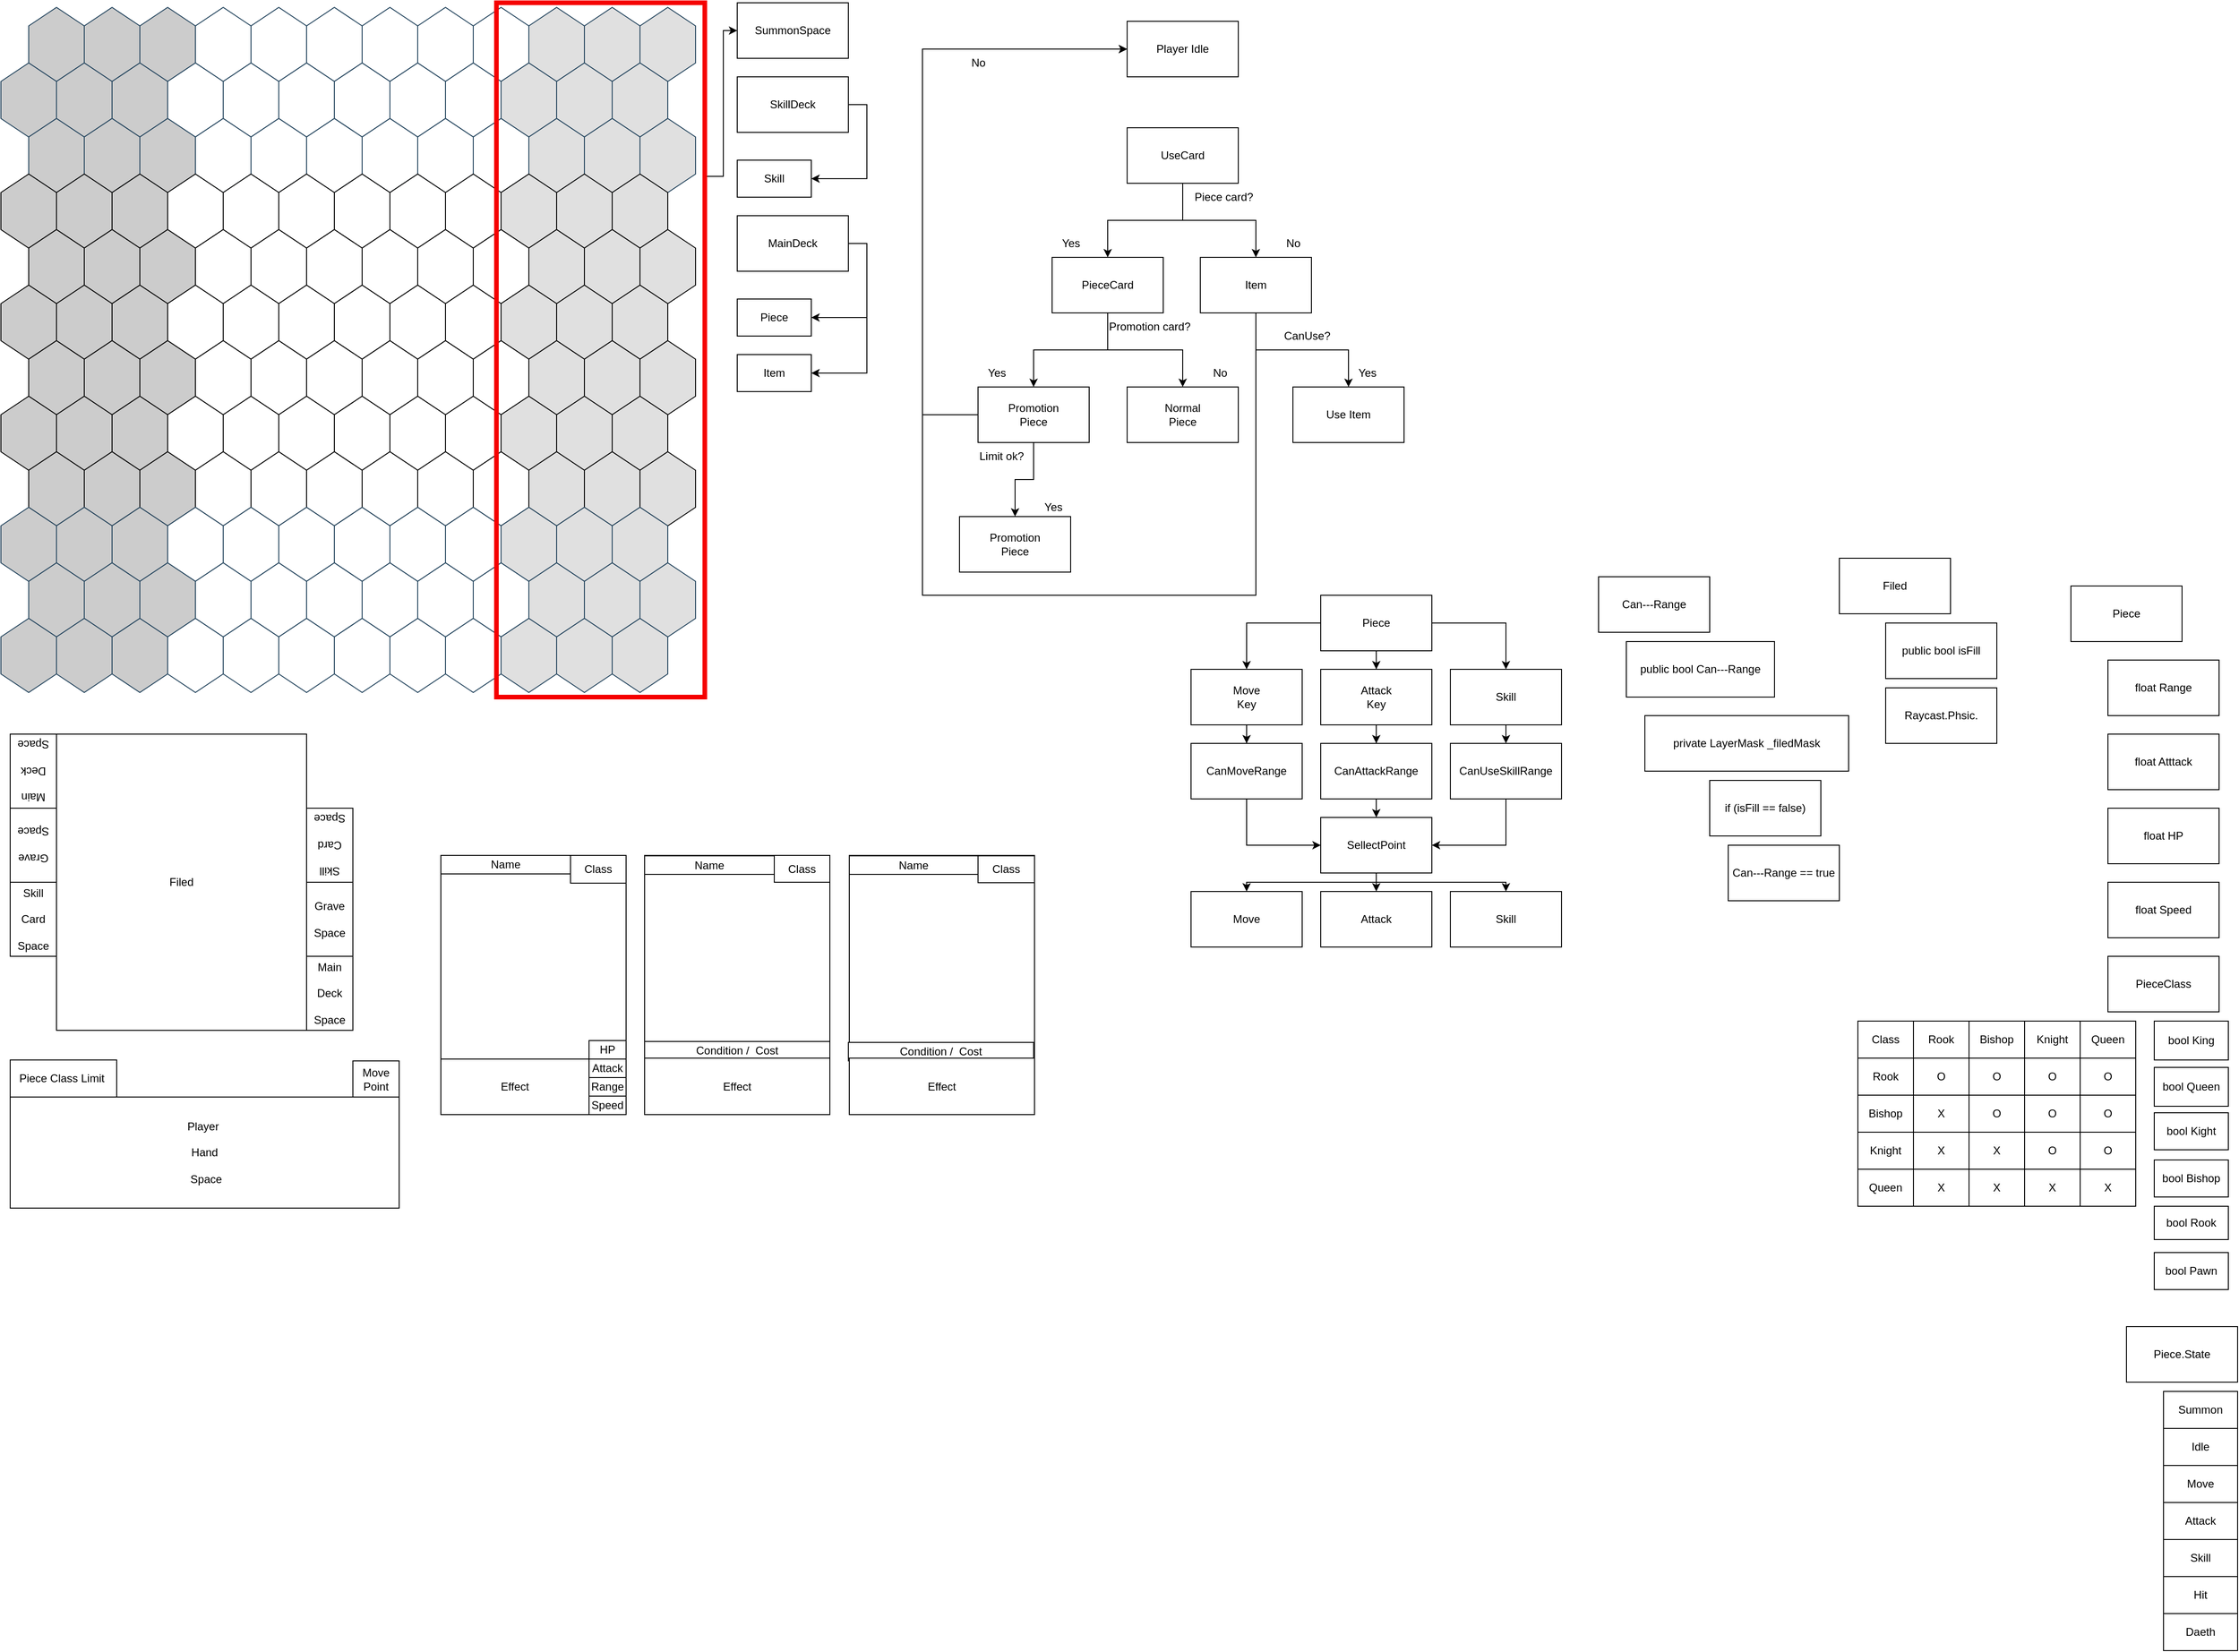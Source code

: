 <mxfile version="22.1.1" type="device">
  <diagram name="페이지-1" id="hdjbhopYSdk3RlSoOf6J">
    <mxGraphModel dx="2390" dy="2472" grid="1" gridSize="10" guides="1" tooltips="1" connect="1" arrows="1" fold="1" page="1" pageScale="1" pageWidth="827" pageHeight="1169" math="0" shadow="0">
      <root>
        <mxCell id="0" />
        <mxCell id="1" parent="0" />
        <mxCell id="jk9RJbKhzx2J6C2vbVzu-29" value="" style="shape=hexagon;perimeter=hexagonPerimeter2;whiteSpace=wrap;html=1;fixedSize=1;fillColor=#E0E0E0;strokeColor=#23445d;rotation=90;" parent="1" vertex="1">
          <mxGeometry x="685" y="15" width="80" height="60" as="geometry" />
        </mxCell>
        <mxCell id="jk9RJbKhzx2J6C2vbVzu-30" value="" style="shape=hexagon;perimeter=hexagonPerimeter2;whiteSpace=wrap;html=1;fixedSize=1;fillColor=#E0E0E0;strokeColor=#23445d;rotation=90;" parent="1" vertex="1">
          <mxGeometry x="625" y="15" width="80" height="60" as="geometry" />
        </mxCell>
        <mxCell id="jk9RJbKhzx2J6C2vbVzu-31" value="" style="shape=hexagon;perimeter=hexagonPerimeter2;whiteSpace=wrap;html=1;fixedSize=1;fillColor=#E0E0E0;strokeColor=#23445d;rotation=90;" parent="1" vertex="1">
          <mxGeometry x="565" y="15" width="80" height="60" as="geometry" />
        </mxCell>
        <mxCell id="jk9RJbKhzx2J6C2vbVzu-32" value="" style="shape=hexagon;perimeter=hexagonPerimeter2;whiteSpace=wrap;html=1;fixedSize=1;fillColor=#FFFFFF;strokeColor=#23445d;rotation=90;" parent="1" vertex="1">
          <mxGeometry x="505" y="15" width="80" height="60" as="geometry" />
        </mxCell>
        <mxCell id="jk9RJbKhzx2J6C2vbVzu-33" value="" style="shape=hexagon;perimeter=hexagonPerimeter2;whiteSpace=wrap;html=1;fixedSize=1;fillColor=#FFFFFF;strokeColor=#23445d;rotation=90;" parent="1" vertex="1">
          <mxGeometry x="445" y="15" width="80" height="60" as="geometry" />
        </mxCell>
        <mxCell id="jk9RJbKhzx2J6C2vbVzu-34" value="" style="shape=hexagon;perimeter=hexagonPerimeter2;whiteSpace=wrap;html=1;fixedSize=1;fillColor=#FFFFFF;strokeColor=#23445d;rotation=90;" parent="1" vertex="1">
          <mxGeometry x="385" y="15" width="80" height="60" as="geometry" />
        </mxCell>
        <mxCell id="jk9RJbKhzx2J6C2vbVzu-35" value="" style="shape=hexagon;perimeter=hexagonPerimeter2;whiteSpace=wrap;html=1;fixedSize=1;fillColor=#FFFFFF;strokeColor=#23445d;rotation=90;" parent="1" vertex="1">
          <mxGeometry x="325" y="15" width="80" height="60" as="geometry" />
        </mxCell>
        <mxCell id="jk9RJbKhzx2J6C2vbVzu-36" value="" style="shape=hexagon;perimeter=hexagonPerimeter2;whiteSpace=wrap;html=1;fixedSize=1;fillColor=#FFFFFF;strokeColor=#23445d;rotation=90;" parent="1" vertex="1">
          <mxGeometry x="265" y="15" width="80" height="60" as="geometry" />
        </mxCell>
        <mxCell id="jk9RJbKhzx2J6C2vbVzu-37" value="" style="shape=hexagon;perimeter=hexagonPerimeter2;whiteSpace=wrap;html=1;fixedSize=1;fillColor=#FFFFFF;strokeColor=#23445d;rotation=90;" parent="1" vertex="1">
          <mxGeometry x="205" y="15" width="80" height="60" as="geometry" />
        </mxCell>
        <mxCell id="jk9RJbKhzx2J6C2vbVzu-38" value="" style="shape=hexagon;perimeter=hexagonPerimeter2;whiteSpace=wrap;html=1;fixedSize=1;fillColor=#CCCCCC;strokeColor=#23445d;rotation=90;" parent="1" vertex="1">
          <mxGeometry x="145" y="15" width="80" height="60" as="geometry" />
        </mxCell>
        <mxCell id="jk9RJbKhzx2J6C2vbVzu-39" value="" style="shape=hexagon;perimeter=hexagonPerimeter2;whiteSpace=wrap;html=1;fixedSize=1;fillColor=#CCCCCC;strokeColor=#23445d;rotation=90;" parent="1" vertex="1">
          <mxGeometry x="85" y="15" width="80" height="60" as="geometry" />
        </mxCell>
        <mxCell id="jk9RJbKhzx2J6C2vbVzu-40" value="" style="shape=hexagon;perimeter=hexagonPerimeter2;whiteSpace=wrap;html=1;fixedSize=1;fillColor=#CCCCCC;strokeColor=#23445d;rotation=90;" parent="1" vertex="1">
          <mxGeometry x="25" y="15" width="80" height="60" as="geometry" />
        </mxCell>
        <mxCell id="jk9RJbKhzx2J6C2vbVzu-41" value="" style="shape=hexagon;perimeter=hexagonPerimeter2;whiteSpace=wrap;html=1;fixedSize=1;fillColor=#E0E0E0;strokeColor=#23445d;rotation=90;" parent="1" vertex="1">
          <mxGeometry x="655" y="75" width="80" height="60" as="geometry" />
        </mxCell>
        <mxCell id="jk9RJbKhzx2J6C2vbVzu-42" value="" style="shape=hexagon;perimeter=hexagonPerimeter2;whiteSpace=wrap;html=1;fixedSize=1;fillColor=#E0E0E0;strokeColor=#23445d;rotation=90;" parent="1" vertex="1">
          <mxGeometry x="595" y="75" width="80" height="60" as="geometry" />
        </mxCell>
        <mxCell id="jk9RJbKhzx2J6C2vbVzu-43" value="" style="shape=hexagon;perimeter=hexagonPerimeter2;whiteSpace=wrap;html=1;fixedSize=1;fillColor=#E0E0E0;strokeColor=#23445d;rotation=90;" parent="1" vertex="1">
          <mxGeometry x="535" y="75" width="80" height="60" as="geometry" />
        </mxCell>
        <mxCell id="jk9RJbKhzx2J6C2vbVzu-44" value="" style="shape=hexagon;perimeter=hexagonPerimeter2;whiteSpace=wrap;html=1;fixedSize=1;fillColor=#FFFFFF;strokeColor=#23445d;rotation=90;" parent="1" vertex="1">
          <mxGeometry x="475" y="75" width="80" height="60" as="geometry" />
        </mxCell>
        <mxCell id="jk9RJbKhzx2J6C2vbVzu-45" value="" style="shape=hexagon;perimeter=hexagonPerimeter2;whiteSpace=wrap;html=1;fixedSize=1;fillColor=#FFFFFF;strokeColor=#23445d;rotation=90;" parent="1" vertex="1">
          <mxGeometry x="415" y="75" width="80" height="60" as="geometry" />
        </mxCell>
        <mxCell id="jk9RJbKhzx2J6C2vbVzu-46" value="" style="shape=hexagon;perimeter=hexagonPerimeter2;whiteSpace=wrap;html=1;fixedSize=1;fillColor=#FFFFFF;strokeColor=#23445d;rotation=90;" parent="1" vertex="1">
          <mxGeometry x="355" y="75" width="80" height="60" as="geometry" />
        </mxCell>
        <mxCell id="jk9RJbKhzx2J6C2vbVzu-47" value="" style="shape=hexagon;perimeter=hexagonPerimeter2;whiteSpace=wrap;html=1;fixedSize=1;fillColor=#FFFFFF;strokeColor=#23445d;rotation=90;" parent="1" vertex="1">
          <mxGeometry x="295" y="75" width="80" height="60" as="geometry" />
        </mxCell>
        <mxCell id="jk9RJbKhzx2J6C2vbVzu-48" value="" style="shape=hexagon;perimeter=hexagonPerimeter2;whiteSpace=wrap;html=1;fixedSize=1;fillColor=#FFFFFF;strokeColor=#23445d;rotation=90;" parent="1" vertex="1">
          <mxGeometry x="235" y="75" width="80" height="60" as="geometry" />
        </mxCell>
        <mxCell id="jk9RJbKhzx2J6C2vbVzu-49" value="" style="shape=hexagon;perimeter=hexagonPerimeter2;whiteSpace=wrap;html=1;fixedSize=1;fillColor=#FFFFFF;strokeColor=#23445d;rotation=90;" parent="1" vertex="1">
          <mxGeometry x="175" y="75" width="80" height="60" as="geometry" />
        </mxCell>
        <mxCell id="jk9RJbKhzx2J6C2vbVzu-50" value="" style="shape=hexagon;perimeter=hexagonPerimeter2;whiteSpace=wrap;html=1;fixedSize=1;fillColor=#CCCCCC;strokeColor=#23445d;rotation=90;" parent="1" vertex="1">
          <mxGeometry x="115" y="75" width="80" height="60" as="geometry" />
        </mxCell>
        <mxCell id="jk9RJbKhzx2J6C2vbVzu-51" value="" style="shape=hexagon;perimeter=hexagonPerimeter2;whiteSpace=wrap;html=1;fixedSize=1;fillColor=#CCCCCC;strokeColor=#23445d;rotation=90;" parent="1" vertex="1">
          <mxGeometry x="55" y="75" width="80" height="60" as="geometry" />
        </mxCell>
        <mxCell id="jk9RJbKhzx2J6C2vbVzu-52" value="" style="shape=hexagon;perimeter=hexagonPerimeter2;whiteSpace=wrap;html=1;fixedSize=1;fillColor=#CCCCCC;strokeColor=#23445d;rotation=90;" parent="1" vertex="1">
          <mxGeometry x="-5" y="75" width="80" height="60" as="geometry" />
        </mxCell>
        <mxCell id="jk9RJbKhzx2J6C2vbVzu-77" value="" style="shape=hexagon;perimeter=hexagonPerimeter2;whiteSpace=wrap;html=1;fixedSize=1;fillColor=#E0E0E0;strokeColor=#23445d;rotation=90;" parent="1" vertex="1">
          <mxGeometry x="685" y="135" width="80" height="60" as="geometry" />
        </mxCell>
        <mxCell id="jk9RJbKhzx2J6C2vbVzu-78" value="" style="shape=hexagon;perimeter=hexagonPerimeter2;whiteSpace=wrap;html=1;fixedSize=1;fillColor=#E0E0E0;strokeColor=#23445d;rotation=90;" parent="1" vertex="1">
          <mxGeometry x="625" y="135" width="80" height="60" as="geometry" />
        </mxCell>
        <mxCell id="jk9RJbKhzx2J6C2vbVzu-79" value="" style="shape=hexagon;perimeter=hexagonPerimeter2;whiteSpace=wrap;html=1;fixedSize=1;fillColor=#E0E0E0;strokeColor=#23445d;rotation=90;" parent="1" vertex="1">
          <mxGeometry x="565" y="135" width="80" height="60" as="geometry" />
        </mxCell>
        <mxCell id="jk9RJbKhzx2J6C2vbVzu-80" value="" style="shape=hexagon;perimeter=hexagonPerimeter2;whiteSpace=wrap;html=1;fixedSize=1;fillColor=#FFFFFF;strokeColor=#23445d;rotation=90;" parent="1" vertex="1">
          <mxGeometry x="505" y="135" width="80" height="60" as="geometry" />
        </mxCell>
        <mxCell id="jk9RJbKhzx2J6C2vbVzu-81" value="" style="shape=hexagon;perimeter=hexagonPerimeter2;whiteSpace=wrap;html=1;fixedSize=1;fillColor=#FFFFFF;strokeColor=#23445d;rotation=90;" parent="1" vertex="1">
          <mxGeometry x="445" y="135" width="80" height="60" as="geometry" />
        </mxCell>
        <mxCell id="jk9RJbKhzx2J6C2vbVzu-82" value="" style="shape=hexagon;perimeter=hexagonPerimeter2;whiteSpace=wrap;html=1;fixedSize=1;fillColor=#FFFFFF;strokeColor=#23445d;rotation=90;" parent="1" vertex="1">
          <mxGeometry x="385" y="135" width="80" height="60" as="geometry" />
        </mxCell>
        <mxCell id="jk9RJbKhzx2J6C2vbVzu-83" value="" style="shape=hexagon;perimeter=hexagonPerimeter2;whiteSpace=wrap;html=1;fixedSize=1;fillColor=#FFFFFF;strokeColor=#23445d;rotation=90;" parent="1" vertex="1">
          <mxGeometry x="325" y="135" width="80" height="60" as="geometry" />
        </mxCell>
        <mxCell id="jk9RJbKhzx2J6C2vbVzu-84" value="" style="shape=hexagon;perimeter=hexagonPerimeter2;whiteSpace=wrap;html=1;fixedSize=1;fillColor=#FFFFFF;strokeColor=#23445d;rotation=90;" parent="1" vertex="1">
          <mxGeometry x="265" y="135" width="80" height="60" as="geometry" />
        </mxCell>
        <mxCell id="jk9RJbKhzx2J6C2vbVzu-85" value="" style="shape=hexagon;perimeter=hexagonPerimeter2;whiteSpace=wrap;html=1;fixedSize=1;fillColor=#FFFFFF;strokeColor=#23445d;rotation=90;" parent="1" vertex="1">
          <mxGeometry x="205" y="135" width="80" height="60" as="geometry" />
        </mxCell>
        <mxCell id="jk9RJbKhzx2J6C2vbVzu-86" value="" style="shape=hexagon;perimeter=hexagonPerimeter2;whiteSpace=wrap;html=1;fixedSize=1;fillColor=#CCCCCC;strokeColor=#23445d;rotation=90;" parent="1" vertex="1">
          <mxGeometry x="145" y="135" width="80" height="60" as="geometry" />
        </mxCell>
        <mxCell id="jk9RJbKhzx2J6C2vbVzu-87" value="" style="shape=hexagon;perimeter=hexagonPerimeter2;whiteSpace=wrap;html=1;fixedSize=1;fillColor=#CCCCCC;strokeColor=#23445d;rotation=90;" parent="1" vertex="1">
          <mxGeometry x="85" y="135" width="80" height="60" as="geometry" />
        </mxCell>
        <mxCell id="jk9RJbKhzx2J6C2vbVzu-88" value="" style="shape=hexagon;perimeter=hexagonPerimeter2;whiteSpace=wrap;html=1;fixedSize=1;fillColor=#CCCCCC;strokeColor=#23445d;rotation=90;" parent="1" vertex="1">
          <mxGeometry x="25" y="135" width="80" height="60" as="geometry" />
        </mxCell>
        <mxCell id="jk9RJbKhzx2J6C2vbVzu-89" value="" style="shape=hexagon;perimeter=hexagonPerimeter2;whiteSpace=wrap;html=1;fixedSize=1;fillColor=#E0E0E0;rotation=90;" parent="1" vertex="1">
          <mxGeometry x="655" y="195" width="80" height="60" as="geometry" />
        </mxCell>
        <mxCell id="jk9RJbKhzx2J6C2vbVzu-90" value="" style="shape=hexagon;perimeter=hexagonPerimeter2;whiteSpace=wrap;html=1;fixedSize=1;fillColor=#E0E0E0;rotation=90;" parent="1" vertex="1">
          <mxGeometry x="595" y="195" width="80" height="60" as="geometry" />
        </mxCell>
        <mxCell id="jk9RJbKhzx2J6C2vbVzu-91" value="" style="shape=hexagon;perimeter=hexagonPerimeter2;whiteSpace=wrap;html=1;fixedSize=1;fillColor=#E0E0E0;rotation=90;" parent="1" vertex="1">
          <mxGeometry x="535" y="195" width="80" height="60" as="geometry" />
        </mxCell>
        <mxCell id="jk9RJbKhzx2J6C2vbVzu-92" value="" style="shape=hexagon;perimeter=hexagonPerimeter2;whiteSpace=wrap;html=1;fixedSize=1;fillColor=#FFFFFF;rotation=90;" parent="1" vertex="1">
          <mxGeometry x="475" y="195" width="80" height="60" as="geometry" />
        </mxCell>
        <mxCell id="jk9RJbKhzx2J6C2vbVzu-93" value="" style="shape=hexagon;perimeter=hexagonPerimeter2;whiteSpace=wrap;html=1;fixedSize=1;fillColor=#FFFFFF;rotation=90;" parent="1" vertex="1">
          <mxGeometry x="415" y="195" width="80" height="60" as="geometry" />
        </mxCell>
        <mxCell id="jk9RJbKhzx2J6C2vbVzu-94" value="" style="shape=hexagon;perimeter=hexagonPerimeter2;whiteSpace=wrap;html=1;fixedSize=1;fillColor=#FFFFFF;rotation=90;" parent="1" vertex="1">
          <mxGeometry x="355" y="195" width="80" height="60" as="geometry" />
        </mxCell>
        <mxCell id="jk9RJbKhzx2J6C2vbVzu-95" value="" style="shape=hexagon;perimeter=hexagonPerimeter2;whiteSpace=wrap;html=1;fixedSize=1;fillColor=#FFFFFF;rotation=90;" parent="1" vertex="1">
          <mxGeometry x="295" y="195" width="80" height="60" as="geometry" />
        </mxCell>
        <mxCell id="jk9RJbKhzx2J6C2vbVzu-96" value="" style="shape=hexagon;perimeter=hexagonPerimeter2;whiteSpace=wrap;html=1;fixedSize=1;fillColor=#FFFFFF;rotation=90;" parent="1" vertex="1">
          <mxGeometry x="235" y="195" width="80" height="60" as="geometry" />
        </mxCell>
        <mxCell id="jk9RJbKhzx2J6C2vbVzu-97" value="" style="shape=hexagon;perimeter=hexagonPerimeter2;whiteSpace=wrap;html=1;fixedSize=1;fillColor=#FFFFFF;rotation=90;" parent="1" vertex="1">
          <mxGeometry x="175" y="195" width="80" height="60" as="geometry" />
        </mxCell>
        <mxCell id="jk9RJbKhzx2J6C2vbVzu-98" value="" style="shape=hexagon;perimeter=hexagonPerimeter2;whiteSpace=wrap;html=1;fixedSize=1;fillColor=#CCCCCC;rotation=90;" parent="1" vertex="1">
          <mxGeometry x="115" y="195" width="80" height="60" as="geometry" />
        </mxCell>
        <mxCell id="jk9RJbKhzx2J6C2vbVzu-99" value="" style="shape=hexagon;perimeter=hexagonPerimeter2;whiteSpace=wrap;html=1;fixedSize=1;fillColor=#CCCCCC;rotation=90;" parent="1" vertex="1">
          <mxGeometry x="55" y="195" width="80" height="60" as="geometry" />
        </mxCell>
        <mxCell id="jk9RJbKhzx2J6C2vbVzu-100" value="" style="shape=hexagon;perimeter=hexagonPerimeter2;whiteSpace=wrap;html=1;fixedSize=1;fillColor=#CCCCCC;rotation=90;" parent="1" vertex="1">
          <mxGeometry x="-5" y="195" width="80" height="60" as="geometry" />
        </mxCell>
        <mxCell id="jk9RJbKhzx2J6C2vbVzu-101" value="" style="shape=hexagon;perimeter=hexagonPerimeter2;whiteSpace=wrap;html=1;fixedSize=1;fillColor=#E0E0E0;rotation=90;" parent="1" vertex="1">
          <mxGeometry x="685" y="255" width="80" height="60" as="geometry" />
        </mxCell>
        <mxCell id="jk9RJbKhzx2J6C2vbVzu-102" value="" style="shape=hexagon;perimeter=hexagonPerimeter2;whiteSpace=wrap;html=1;fixedSize=1;fillColor=#E0E0E0;rotation=90;" parent="1" vertex="1">
          <mxGeometry x="625" y="255" width="80" height="60" as="geometry" />
        </mxCell>
        <mxCell id="jk9RJbKhzx2J6C2vbVzu-103" value="" style="shape=hexagon;perimeter=hexagonPerimeter2;whiteSpace=wrap;html=1;fixedSize=1;fillColor=#E0E0E0;rotation=90;" parent="1" vertex="1">
          <mxGeometry x="565" y="255" width="80" height="60" as="geometry" />
        </mxCell>
        <mxCell id="jk9RJbKhzx2J6C2vbVzu-104" value="" style="shape=hexagon;perimeter=hexagonPerimeter2;whiteSpace=wrap;html=1;fixedSize=1;fillColor=#FFFFFF;rotation=90;" parent="1" vertex="1">
          <mxGeometry x="505" y="255" width="80" height="60" as="geometry" />
        </mxCell>
        <mxCell id="jk9RJbKhzx2J6C2vbVzu-105" value="" style="shape=hexagon;perimeter=hexagonPerimeter2;whiteSpace=wrap;html=1;fixedSize=1;fillColor=#FFFFFF;rotation=90;" parent="1" vertex="1">
          <mxGeometry x="445" y="255" width="80" height="60" as="geometry" />
        </mxCell>
        <mxCell id="jk9RJbKhzx2J6C2vbVzu-106" value="" style="shape=hexagon;perimeter=hexagonPerimeter2;whiteSpace=wrap;html=1;fixedSize=1;fillColor=#FFFFFF;rotation=90;" parent="1" vertex="1">
          <mxGeometry x="385" y="255" width="80" height="60" as="geometry" />
        </mxCell>
        <mxCell id="jk9RJbKhzx2J6C2vbVzu-107" value="" style="shape=hexagon;perimeter=hexagonPerimeter2;whiteSpace=wrap;html=1;fixedSize=1;fillColor=#FFFFFF;rotation=90;" parent="1" vertex="1">
          <mxGeometry x="325" y="255" width="80" height="60" as="geometry" />
        </mxCell>
        <mxCell id="jk9RJbKhzx2J6C2vbVzu-108" value="" style="shape=hexagon;perimeter=hexagonPerimeter2;whiteSpace=wrap;html=1;fixedSize=1;fillColor=#FFFFFF;rotation=90;" parent="1" vertex="1">
          <mxGeometry x="265" y="255" width="80" height="60" as="geometry" />
        </mxCell>
        <mxCell id="jk9RJbKhzx2J6C2vbVzu-109" value="" style="shape=hexagon;perimeter=hexagonPerimeter2;whiteSpace=wrap;html=1;fixedSize=1;fillColor=#FFFFFF;rotation=90;" parent="1" vertex="1">
          <mxGeometry x="205" y="255" width="80" height="60" as="geometry" />
        </mxCell>
        <mxCell id="jk9RJbKhzx2J6C2vbVzu-110" value="" style="shape=hexagon;perimeter=hexagonPerimeter2;whiteSpace=wrap;html=1;fixedSize=1;fillColor=#CCCCCC;rotation=90;" parent="1" vertex="1">
          <mxGeometry x="145" y="255" width="80" height="60" as="geometry" />
        </mxCell>
        <mxCell id="jk9RJbKhzx2J6C2vbVzu-111" value="" style="shape=hexagon;perimeter=hexagonPerimeter2;whiteSpace=wrap;html=1;fixedSize=1;fillColor=#CCCCCC;rotation=90;" parent="1" vertex="1">
          <mxGeometry x="85" y="255" width="80" height="60" as="geometry" />
        </mxCell>
        <mxCell id="jk9RJbKhzx2J6C2vbVzu-112" value="" style="shape=hexagon;perimeter=hexagonPerimeter2;whiteSpace=wrap;html=1;fixedSize=1;fillColor=#CCCCCC;rotation=90;" parent="1" vertex="1">
          <mxGeometry x="25" y="255" width="80" height="60" as="geometry" />
        </mxCell>
        <mxCell id="jk9RJbKhzx2J6C2vbVzu-113" value="" style="shape=hexagon;perimeter=hexagonPerimeter2;whiteSpace=wrap;html=1;fixedSize=1;fillColor=#E0E0E0;rotation=90;" parent="1" vertex="1">
          <mxGeometry x="655" y="315" width="80" height="60" as="geometry" />
        </mxCell>
        <mxCell id="jk9RJbKhzx2J6C2vbVzu-114" value="" style="shape=hexagon;perimeter=hexagonPerimeter2;whiteSpace=wrap;html=1;fixedSize=1;fillColor=#E0E0E0;rotation=90;" parent="1" vertex="1">
          <mxGeometry x="595" y="315" width="80" height="60" as="geometry" />
        </mxCell>
        <mxCell id="jk9RJbKhzx2J6C2vbVzu-115" value="" style="shape=hexagon;perimeter=hexagonPerimeter2;whiteSpace=wrap;html=1;fixedSize=1;fillColor=#E0E0E0;rotation=90;" parent="1" vertex="1">
          <mxGeometry x="535" y="315" width="80" height="60" as="geometry" />
        </mxCell>
        <mxCell id="jk9RJbKhzx2J6C2vbVzu-116" value="" style="shape=hexagon;perimeter=hexagonPerimeter2;whiteSpace=wrap;html=1;fixedSize=1;fillColor=#FFFFFF;rotation=90;" parent="1" vertex="1">
          <mxGeometry x="475" y="315" width="80" height="60" as="geometry" />
        </mxCell>
        <mxCell id="jk9RJbKhzx2J6C2vbVzu-117" value="" style="shape=hexagon;perimeter=hexagonPerimeter2;whiteSpace=wrap;html=1;fixedSize=1;fillColor=#FFFFFF;rotation=90;" parent="1" vertex="1">
          <mxGeometry x="415" y="315" width="80" height="60" as="geometry" />
        </mxCell>
        <mxCell id="jk9RJbKhzx2J6C2vbVzu-118" value="" style="shape=hexagon;perimeter=hexagonPerimeter2;whiteSpace=wrap;html=1;fixedSize=1;fillColor=#FFFFFF;rotation=90;" parent="1" vertex="1">
          <mxGeometry x="355" y="315" width="80" height="60" as="geometry" />
        </mxCell>
        <mxCell id="jk9RJbKhzx2J6C2vbVzu-119" value="" style="shape=hexagon;perimeter=hexagonPerimeter2;whiteSpace=wrap;html=1;fixedSize=1;fillColor=#FFFFFF;rotation=90;" parent="1" vertex="1">
          <mxGeometry x="295" y="315" width="80" height="60" as="geometry" />
        </mxCell>
        <mxCell id="jk9RJbKhzx2J6C2vbVzu-120" value="" style="shape=hexagon;perimeter=hexagonPerimeter2;whiteSpace=wrap;html=1;fixedSize=1;fillColor=#FFFFFF;rotation=90;" parent="1" vertex="1">
          <mxGeometry x="235" y="315" width="80" height="60" as="geometry" />
        </mxCell>
        <mxCell id="jk9RJbKhzx2J6C2vbVzu-121" value="" style="shape=hexagon;perimeter=hexagonPerimeter2;whiteSpace=wrap;html=1;fixedSize=1;fillColor=#FFFFFF;rotation=90;" parent="1" vertex="1">
          <mxGeometry x="175" y="315" width="80" height="60" as="geometry" />
        </mxCell>
        <mxCell id="jk9RJbKhzx2J6C2vbVzu-122" value="" style="shape=hexagon;perimeter=hexagonPerimeter2;whiteSpace=wrap;html=1;fixedSize=1;fillColor=#CCCCCC;rotation=90;" parent="1" vertex="1">
          <mxGeometry x="115" y="315" width="80" height="60" as="geometry" />
        </mxCell>
        <mxCell id="jk9RJbKhzx2J6C2vbVzu-123" value="" style="shape=hexagon;perimeter=hexagonPerimeter2;whiteSpace=wrap;html=1;fixedSize=1;fillColor=#CCCCCC;rotation=90;" parent="1" vertex="1">
          <mxGeometry x="55" y="315" width="80" height="60" as="geometry" />
        </mxCell>
        <mxCell id="jk9RJbKhzx2J6C2vbVzu-124" value="" style="shape=hexagon;perimeter=hexagonPerimeter2;whiteSpace=wrap;html=1;fixedSize=1;fillColor=#CCCCCC;rotation=90;" parent="1" vertex="1">
          <mxGeometry x="-5" y="315" width="80" height="60" as="geometry" />
        </mxCell>
        <mxCell id="jk9RJbKhzx2J6C2vbVzu-125" value="" style="shape=hexagon;perimeter=hexagonPerimeter2;whiteSpace=wrap;html=1;fixedSize=1;fillColor=#E0E0E0;rotation=90;" parent="1" vertex="1">
          <mxGeometry x="685" y="375" width="80" height="60" as="geometry" />
        </mxCell>
        <mxCell id="jk9RJbKhzx2J6C2vbVzu-126" value="" style="shape=hexagon;perimeter=hexagonPerimeter2;whiteSpace=wrap;html=1;fixedSize=1;fillColor=#E0E0E0;rotation=90;" parent="1" vertex="1">
          <mxGeometry x="625" y="375" width="80" height="60" as="geometry" />
        </mxCell>
        <mxCell id="jk9RJbKhzx2J6C2vbVzu-127" value="" style="shape=hexagon;perimeter=hexagonPerimeter2;whiteSpace=wrap;html=1;fixedSize=1;fillColor=#E0E0E0;rotation=90;" parent="1" vertex="1">
          <mxGeometry x="565" y="375" width="80" height="60" as="geometry" />
        </mxCell>
        <mxCell id="jk9RJbKhzx2J6C2vbVzu-128" value="" style="shape=hexagon;perimeter=hexagonPerimeter2;whiteSpace=wrap;html=1;fixedSize=1;fillColor=#FFFFFF;rotation=90;" parent="1" vertex="1">
          <mxGeometry x="505" y="375" width="80" height="60" as="geometry" />
        </mxCell>
        <mxCell id="jk9RJbKhzx2J6C2vbVzu-129" value="" style="shape=hexagon;perimeter=hexagonPerimeter2;whiteSpace=wrap;html=1;fixedSize=1;fillColor=#FFFFFF;rotation=90;" parent="1" vertex="1">
          <mxGeometry x="445" y="375" width="80" height="60" as="geometry" />
        </mxCell>
        <mxCell id="jk9RJbKhzx2J6C2vbVzu-130" value="" style="shape=hexagon;perimeter=hexagonPerimeter2;whiteSpace=wrap;html=1;fixedSize=1;fillColor=#FFFFFF;rotation=90;" parent="1" vertex="1">
          <mxGeometry x="385" y="375" width="80" height="60" as="geometry" />
        </mxCell>
        <mxCell id="jk9RJbKhzx2J6C2vbVzu-131" value="" style="shape=hexagon;perimeter=hexagonPerimeter2;whiteSpace=wrap;html=1;fixedSize=1;fillColor=#FFFFFF;rotation=90;" parent="1" vertex="1">
          <mxGeometry x="325" y="375" width="80" height="60" as="geometry" />
        </mxCell>
        <mxCell id="jk9RJbKhzx2J6C2vbVzu-132" value="" style="shape=hexagon;perimeter=hexagonPerimeter2;whiteSpace=wrap;html=1;fixedSize=1;fillColor=#FFFFFF;rotation=90;" parent="1" vertex="1">
          <mxGeometry x="265" y="375" width="80" height="60" as="geometry" />
        </mxCell>
        <mxCell id="jk9RJbKhzx2J6C2vbVzu-133" value="" style="shape=hexagon;perimeter=hexagonPerimeter2;whiteSpace=wrap;html=1;fixedSize=1;fillColor=#FFFFFF;rotation=90;" parent="1" vertex="1">
          <mxGeometry x="205" y="375" width="80" height="60" as="geometry" />
        </mxCell>
        <mxCell id="jk9RJbKhzx2J6C2vbVzu-134" value="" style="shape=hexagon;perimeter=hexagonPerimeter2;whiteSpace=wrap;html=1;fixedSize=1;fillColor=#CCCCCC;rotation=90;" parent="1" vertex="1">
          <mxGeometry x="145" y="375" width="80" height="60" as="geometry" />
        </mxCell>
        <mxCell id="jk9RJbKhzx2J6C2vbVzu-135" value="" style="shape=hexagon;perimeter=hexagonPerimeter2;whiteSpace=wrap;html=1;fixedSize=1;fillColor=#CCCCCC;rotation=90;" parent="1" vertex="1">
          <mxGeometry x="85" y="375" width="80" height="60" as="geometry" />
        </mxCell>
        <mxCell id="jk9RJbKhzx2J6C2vbVzu-136" value="" style="shape=hexagon;perimeter=hexagonPerimeter2;whiteSpace=wrap;html=1;fixedSize=1;fillColor=#CCCCCC;rotation=90;" parent="1" vertex="1">
          <mxGeometry x="25" y="375" width="80" height="60" as="geometry" />
        </mxCell>
        <mxCell id="jk9RJbKhzx2J6C2vbVzu-137" value="" style="shape=hexagon;perimeter=hexagonPerimeter2;whiteSpace=wrap;html=1;fixedSize=1;fillColor=#E0E0E0;rotation=90;" parent="1" vertex="1">
          <mxGeometry x="655" y="435" width="80" height="60" as="geometry" />
        </mxCell>
        <mxCell id="jk9RJbKhzx2J6C2vbVzu-138" value="" style="shape=hexagon;perimeter=hexagonPerimeter2;whiteSpace=wrap;html=1;fixedSize=1;fillColor=#E0E0E0;rotation=90;" parent="1" vertex="1">
          <mxGeometry x="595" y="435" width="80" height="60" as="geometry" />
        </mxCell>
        <mxCell id="jk9RJbKhzx2J6C2vbVzu-139" value="" style="shape=hexagon;perimeter=hexagonPerimeter2;whiteSpace=wrap;html=1;fixedSize=1;fillColor=#E0E0E0;rotation=90;" parent="1" vertex="1">
          <mxGeometry x="535" y="435" width="80" height="60" as="geometry" />
        </mxCell>
        <mxCell id="jk9RJbKhzx2J6C2vbVzu-140" value="" style="shape=hexagon;perimeter=hexagonPerimeter2;whiteSpace=wrap;html=1;fixedSize=1;fillColor=#FFFFFF;rotation=90;" parent="1" vertex="1">
          <mxGeometry x="475" y="435" width="80" height="60" as="geometry" />
        </mxCell>
        <mxCell id="jk9RJbKhzx2J6C2vbVzu-141" value="" style="shape=hexagon;perimeter=hexagonPerimeter2;whiteSpace=wrap;html=1;fixedSize=1;fillColor=#FFFFFF;rotation=90;" parent="1" vertex="1">
          <mxGeometry x="415" y="435" width="80" height="60" as="geometry" />
        </mxCell>
        <mxCell id="jk9RJbKhzx2J6C2vbVzu-142" value="" style="shape=hexagon;perimeter=hexagonPerimeter2;whiteSpace=wrap;html=1;fixedSize=1;fillColor=#FFFFFF;rotation=90;" parent="1" vertex="1">
          <mxGeometry x="355" y="435" width="80" height="60" as="geometry" />
        </mxCell>
        <mxCell id="jk9RJbKhzx2J6C2vbVzu-143" value="" style="shape=hexagon;perimeter=hexagonPerimeter2;whiteSpace=wrap;html=1;fixedSize=1;fillColor=#FFFFFF;rotation=90;" parent="1" vertex="1">
          <mxGeometry x="295" y="435" width="80" height="60" as="geometry" />
        </mxCell>
        <mxCell id="jk9RJbKhzx2J6C2vbVzu-144" value="" style="shape=hexagon;perimeter=hexagonPerimeter2;whiteSpace=wrap;html=1;fixedSize=1;fillColor=#FFFFFF;rotation=90;" parent="1" vertex="1">
          <mxGeometry x="235" y="435" width="80" height="60" as="geometry" />
        </mxCell>
        <mxCell id="jk9RJbKhzx2J6C2vbVzu-145" value="" style="shape=hexagon;perimeter=hexagonPerimeter2;whiteSpace=wrap;html=1;fixedSize=1;fillColor=#FFFFFF;rotation=90;" parent="1" vertex="1">
          <mxGeometry x="175" y="435" width="80" height="60" as="geometry" />
        </mxCell>
        <mxCell id="jk9RJbKhzx2J6C2vbVzu-146" value="" style="shape=hexagon;perimeter=hexagonPerimeter2;whiteSpace=wrap;html=1;fixedSize=1;fillColor=#CCCCCC;rotation=90;" parent="1" vertex="1">
          <mxGeometry x="115" y="435" width="80" height="60" as="geometry" />
        </mxCell>
        <mxCell id="jk9RJbKhzx2J6C2vbVzu-147" value="" style="shape=hexagon;perimeter=hexagonPerimeter2;whiteSpace=wrap;html=1;fixedSize=1;fillColor=#CCCCCC;rotation=90;" parent="1" vertex="1">
          <mxGeometry x="55" y="435" width="80" height="60" as="geometry" />
        </mxCell>
        <mxCell id="jk9RJbKhzx2J6C2vbVzu-148" value="" style="shape=hexagon;perimeter=hexagonPerimeter2;whiteSpace=wrap;html=1;fixedSize=1;fillColor=#CCCCCC;rotation=90;" parent="1" vertex="1">
          <mxGeometry x="-5" y="435" width="80" height="60" as="geometry" />
        </mxCell>
        <mxCell id="jk9RJbKhzx2J6C2vbVzu-149" value="" style="shape=hexagon;perimeter=hexagonPerimeter2;whiteSpace=wrap;html=1;fixedSize=1;fillColor=#E0E0E0;rotation=90;" parent="1" vertex="1">
          <mxGeometry x="685" y="495" width="80" height="60" as="geometry" />
        </mxCell>
        <mxCell id="jk9RJbKhzx2J6C2vbVzu-150" value="" style="shape=hexagon;perimeter=hexagonPerimeter2;whiteSpace=wrap;html=1;fixedSize=1;fillColor=#E0E0E0;rotation=90;" parent="1" vertex="1">
          <mxGeometry x="625" y="495" width="80" height="60" as="geometry" />
        </mxCell>
        <mxCell id="jk9RJbKhzx2J6C2vbVzu-151" value="" style="shape=hexagon;perimeter=hexagonPerimeter2;whiteSpace=wrap;html=1;fixedSize=1;fillColor=#E0E0E0;rotation=90;" parent="1" vertex="1">
          <mxGeometry x="565" y="495" width="80" height="60" as="geometry" />
        </mxCell>
        <mxCell id="jk9RJbKhzx2J6C2vbVzu-152" value="" style="shape=hexagon;perimeter=hexagonPerimeter2;whiteSpace=wrap;html=1;fixedSize=1;fillColor=#FFFFFF;rotation=90;" parent="1" vertex="1">
          <mxGeometry x="505" y="495" width="80" height="60" as="geometry" />
        </mxCell>
        <mxCell id="jk9RJbKhzx2J6C2vbVzu-153" value="" style="shape=hexagon;perimeter=hexagonPerimeter2;whiteSpace=wrap;html=1;fixedSize=1;fillColor=#FFFFFF;rotation=90;" parent="1" vertex="1">
          <mxGeometry x="445" y="495" width="80" height="60" as="geometry" />
        </mxCell>
        <mxCell id="jk9RJbKhzx2J6C2vbVzu-154" value="" style="shape=hexagon;perimeter=hexagonPerimeter2;whiteSpace=wrap;html=1;fixedSize=1;fillColor=#FFFFFF;rotation=90;" parent="1" vertex="1">
          <mxGeometry x="385" y="495" width="80" height="60" as="geometry" />
        </mxCell>
        <mxCell id="jk9RJbKhzx2J6C2vbVzu-155" value="" style="shape=hexagon;perimeter=hexagonPerimeter2;whiteSpace=wrap;html=1;fixedSize=1;fillColor=#FFFFFF;rotation=90;" parent="1" vertex="1">
          <mxGeometry x="325" y="495" width="80" height="60" as="geometry" />
        </mxCell>
        <mxCell id="jk9RJbKhzx2J6C2vbVzu-156" value="" style="shape=hexagon;perimeter=hexagonPerimeter2;whiteSpace=wrap;html=1;fixedSize=1;fillColor=#FFFFFF;rotation=90;" parent="1" vertex="1">
          <mxGeometry x="265" y="495" width="80" height="60" as="geometry" />
        </mxCell>
        <mxCell id="jk9RJbKhzx2J6C2vbVzu-157" value="" style="shape=hexagon;perimeter=hexagonPerimeter2;whiteSpace=wrap;html=1;fixedSize=1;fillColor=#FFFFFF;rotation=90;" parent="1" vertex="1">
          <mxGeometry x="205" y="495" width="80" height="60" as="geometry" />
        </mxCell>
        <mxCell id="jk9RJbKhzx2J6C2vbVzu-158" value="" style="shape=hexagon;perimeter=hexagonPerimeter2;whiteSpace=wrap;html=1;fixedSize=1;fillColor=#CCCCCC;rotation=90;" parent="1" vertex="1">
          <mxGeometry x="145" y="495" width="80" height="60" as="geometry" />
        </mxCell>
        <mxCell id="jk9RJbKhzx2J6C2vbVzu-159" value="" style="shape=hexagon;perimeter=hexagonPerimeter2;whiteSpace=wrap;html=1;fixedSize=1;fillColor=#CCCCCC;rotation=90;" parent="1" vertex="1">
          <mxGeometry x="85" y="495" width="80" height="60" as="geometry" />
        </mxCell>
        <mxCell id="jk9RJbKhzx2J6C2vbVzu-160" value="" style="shape=hexagon;perimeter=hexagonPerimeter2;whiteSpace=wrap;html=1;fixedSize=1;fillColor=#CCCCCC;rotation=90;" parent="1" vertex="1">
          <mxGeometry x="25" y="495" width="80" height="60" as="geometry" />
        </mxCell>
        <mxCell id="jk9RJbKhzx2J6C2vbVzu-161" value="" style="shape=hexagon;perimeter=hexagonPerimeter2;whiteSpace=wrap;html=1;fixedSize=1;fillColor=#E0E0E0;strokeColor=#23445d;rotation=90;" parent="1" vertex="1">
          <mxGeometry x="655" y="555" width="80" height="60" as="geometry" />
        </mxCell>
        <mxCell id="jk9RJbKhzx2J6C2vbVzu-162" value="" style="shape=hexagon;perimeter=hexagonPerimeter2;whiteSpace=wrap;html=1;fixedSize=1;fillColor=#E0E0E0;strokeColor=#23445d;rotation=90;" parent="1" vertex="1">
          <mxGeometry x="595" y="555" width="80" height="60" as="geometry" />
        </mxCell>
        <mxCell id="jk9RJbKhzx2J6C2vbVzu-163" value="" style="shape=hexagon;perimeter=hexagonPerimeter2;whiteSpace=wrap;html=1;fixedSize=1;fillColor=#E0E0E0;strokeColor=#23445d;rotation=90;" parent="1" vertex="1">
          <mxGeometry x="535" y="555" width="80" height="60" as="geometry" />
        </mxCell>
        <mxCell id="jk9RJbKhzx2J6C2vbVzu-164" value="" style="shape=hexagon;perimeter=hexagonPerimeter2;whiteSpace=wrap;html=1;fixedSize=1;fillColor=#FFFFFF;strokeColor=#23445d;rotation=90;" parent="1" vertex="1">
          <mxGeometry x="475" y="555" width="80" height="60" as="geometry" />
        </mxCell>
        <mxCell id="jk9RJbKhzx2J6C2vbVzu-165" value="" style="shape=hexagon;perimeter=hexagonPerimeter2;whiteSpace=wrap;html=1;fixedSize=1;fillColor=#FFFFFF;strokeColor=#23445d;rotation=90;" parent="1" vertex="1">
          <mxGeometry x="415" y="555" width="80" height="60" as="geometry" />
        </mxCell>
        <mxCell id="jk9RJbKhzx2J6C2vbVzu-166" value="" style="shape=hexagon;perimeter=hexagonPerimeter2;whiteSpace=wrap;html=1;fixedSize=1;fillColor=#FFFFFF;strokeColor=#23445d;rotation=90;" parent="1" vertex="1">
          <mxGeometry x="355" y="555" width="80" height="60" as="geometry" />
        </mxCell>
        <mxCell id="jk9RJbKhzx2J6C2vbVzu-167" value="" style="shape=hexagon;perimeter=hexagonPerimeter2;whiteSpace=wrap;html=1;fixedSize=1;fillColor=#FFFFFF;strokeColor=#23445d;rotation=90;" parent="1" vertex="1">
          <mxGeometry x="295" y="555" width="80" height="60" as="geometry" />
        </mxCell>
        <mxCell id="jk9RJbKhzx2J6C2vbVzu-168" value="" style="shape=hexagon;perimeter=hexagonPerimeter2;whiteSpace=wrap;html=1;fixedSize=1;fillColor=#FFFFFF;strokeColor=#23445d;rotation=90;" parent="1" vertex="1">
          <mxGeometry x="235" y="555" width="80" height="60" as="geometry" />
        </mxCell>
        <mxCell id="jk9RJbKhzx2J6C2vbVzu-169" value="" style="shape=hexagon;perimeter=hexagonPerimeter2;whiteSpace=wrap;html=1;fixedSize=1;fillColor=#FFFFFF;strokeColor=#23445d;rotation=90;" parent="1" vertex="1">
          <mxGeometry x="175" y="555" width="80" height="60" as="geometry" />
        </mxCell>
        <mxCell id="jk9RJbKhzx2J6C2vbVzu-170" value="" style="shape=hexagon;perimeter=hexagonPerimeter2;whiteSpace=wrap;html=1;fixedSize=1;fillColor=#CCCCCC;strokeColor=#23445d;rotation=90;" parent="1" vertex="1">
          <mxGeometry x="115" y="555" width="80" height="60" as="geometry" />
        </mxCell>
        <mxCell id="jk9RJbKhzx2J6C2vbVzu-171" value="" style="shape=hexagon;perimeter=hexagonPerimeter2;whiteSpace=wrap;html=1;fixedSize=1;fillColor=#CCCCCC;strokeColor=#23445d;rotation=90;" parent="1" vertex="1">
          <mxGeometry x="55" y="555" width="80" height="60" as="geometry" />
        </mxCell>
        <mxCell id="jk9RJbKhzx2J6C2vbVzu-172" value="" style="shape=hexagon;perimeter=hexagonPerimeter2;whiteSpace=wrap;html=1;fixedSize=1;fillColor=#CCCCCC;strokeColor=#23445d;rotation=90;" parent="1" vertex="1">
          <mxGeometry x="-5" y="555" width="80" height="60" as="geometry" />
        </mxCell>
        <mxCell id="jk9RJbKhzx2J6C2vbVzu-173" value="" style="shape=hexagon;perimeter=hexagonPerimeter2;whiteSpace=wrap;html=1;fixedSize=1;fillColor=#E0E0E0;strokeColor=#23445d;rotation=90;" parent="1" vertex="1">
          <mxGeometry x="685" y="615" width="80" height="60" as="geometry" />
        </mxCell>
        <mxCell id="jk9RJbKhzx2J6C2vbVzu-174" value="" style="shape=hexagon;perimeter=hexagonPerimeter2;whiteSpace=wrap;html=1;fixedSize=1;fillColor=#E0E0E0;strokeColor=#23445d;rotation=90;" parent="1" vertex="1">
          <mxGeometry x="625" y="615" width="80" height="60" as="geometry" />
        </mxCell>
        <mxCell id="jk9RJbKhzx2J6C2vbVzu-175" value="" style="shape=hexagon;perimeter=hexagonPerimeter2;whiteSpace=wrap;html=1;fixedSize=1;fillColor=#E0E0E0;strokeColor=#23445d;rotation=90;" parent="1" vertex="1">
          <mxGeometry x="565" y="615" width="80" height="60" as="geometry" />
        </mxCell>
        <mxCell id="jk9RJbKhzx2J6C2vbVzu-176" value="" style="shape=hexagon;perimeter=hexagonPerimeter2;whiteSpace=wrap;html=1;fixedSize=1;fillColor=#FFFFFF;strokeColor=#23445d;rotation=90;" parent="1" vertex="1">
          <mxGeometry x="505" y="615" width="80" height="60" as="geometry" />
        </mxCell>
        <mxCell id="jk9RJbKhzx2J6C2vbVzu-177" value="" style="shape=hexagon;perimeter=hexagonPerimeter2;whiteSpace=wrap;html=1;fixedSize=1;fillColor=#FFFFFF;strokeColor=#23445d;rotation=90;" parent="1" vertex="1">
          <mxGeometry x="445" y="615" width="80" height="60" as="geometry" />
        </mxCell>
        <mxCell id="jk9RJbKhzx2J6C2vbVzu-178" value="" style="shape=hexagon;perimeter=hexagonPerimeter2;whiteSpace=wrap;html=1;fixedSize=1;fillColor=#FFFFFF;strokeColor=#23445d;rotation=90;" parent="1" vertex="1">
          <mxGeometry x="385" y="615" width="80" height="60" as="geometry" />
        </mxCell>
        <mxCell id="jk9RJbKhzx2J6C2vbVzu-179" value="" style="shape=hexagon;perimeter=hexagonPerimeter2;whiteSpace=wrap;html=1;fixedSize=1;fillColor=#FFFFFF;strokeColor=#23445d;rotation=90;" parent="1" vertex="1">
          <mxGeometry x="325" y="615" width="80" height="60" as="geometry" />
        </mxCell>
        <mxCell id="jk9RJbKhzx2J6C2vbVzu-180" value="" style="shape=hexagon;perimeter=hexagonPerimeter2;whiteSpace=wrap;html=1;fixedSize=1;fillColor=#FFFFFF;strokeColor=#23445d;rotation=90;" parent="1" vertex="1">
          <mxGeometry x="265" y="615" width="80" height="60" as="geometry" />
        </mxCell>
        <mxCell id="jk9RJbKhzx2J6C2vbVzu-181" value="" style="shape=hexagon;perimeter=hexagonPerimeter2;whiteSpace=wrap;html=1;fixedSize=1;fillColor=#FFFFFF;strokeColor=#23445d;rotation=90;" parent="1" vertex="1">
          <mxGeometry x="205" y="615" width="80" height="60" as="geometry" />
        </mxCell>
        <mxCell id="jk9RJbKhzx2J6C2vbVzu-182" value="" style="shape=hexagon;perimeter=hexagonPerimeter2;whiteSpace=wrap;html=1;fixedSize=1;fillColor=#CCCCCC;strokeColor=#23445d;rotation=90;" parent="1" vertex="1">
          <mxGeometry x="145" y="615" width="80" height="60" as="geometry" />
        </mxCell>
        <mxCell id="jk9RJbKhzx2J6C2vbVzu-183" value="" style="shape=hexagon;perimeter=hexagonPerimeter2;whiteSpace=wrap;html=1;fixedSize=1;fillColor=#CCCCCC;strokeColor=#23445d;rotation=90;" parent="1" vertex="1">
          <mxGeometry x="85" y="615" width="80" height="60" as="geometry" />
        </mxCell>
        <mxCell id="jk9RJbKhzx2J6C2vbVzu-184" value="" style="shape=hexagon;perimeter=hexagonPerimeter2;whiteSpace=wrap;html=1;fixedSize=1;fillColor=#CCCCCC;strokeColor=#23445d;rotation=90;" parent="1" vertex="1">
          <mxGeometry x="25" y="615" width="80" height="60" as="geometry" />
        </mxCell>
        <mxCell id="jk9RJbKhzx2J6C2vbVzu-185" value="" style="shape=hexagon;perimeter=hexagonPerimeter2;whiteSpace=wrap;html=1;fixedSize=1;fillColor=#E0E0E0;strokeColor=#23445d;rotation=90;" parent="1" vertex="1">
          <mxGeometry x="655" y="675" width="80" height="60" as="geometry" />
        </mxCell>
        <mxCell id="jk9RJbKhzx2J6C2vbVzu-186" value="" style="shape=hexagon;perimeter=hexagonPerimeter2;whiteSpace=wrap;html=1;fixedSize=1;fillColor=#E0E0E0;strokeColor=#23445d;rotation=90;" parent="1" vertex="1">
          <mxGeometry x="595" y="675" width="80" height="60" as="geometry" />
        </mxCell>
        <mxCell id="jk9RJbKhzx2J6C2vbVzu-187" value="" style="shape=hexagon;perimeter=hexagonPerimeter2;whiteSpace=wrap;html=1;fixedSize=1;fillColor=#E0E0E0;strokeColor=#23445d;rotation=90;" parent="1" vertex="1">
          <mxGeometry x="535" y="675" width="80" height="60" as="geometry" />
        </mxCell>
        <mxCell id="jk9RJbKhzx2J6C2vbVzu-188" value="" style="shape=hexagon;perimeter=hexagonPerimeter2;whiteSpace=wrap;html=1;fixedSize=1;fillColor=#FFFFFF;strokeColor=#23445d;rotation=90;" parent="1" vertex="1">
          <mxGeometry x="475" y="675" width="80" height="60" as="geometry" />
        </mxCell>
        <mxCell id="jk9RJbKhzx2J6C2vbVzu-189" value="" style="shape=hexagon;perimeter=hexagonPerimeter2;whiteSpace=wrap;html=1;fixedSize=1;fillColor=#FFFFFF;strokeColor=#23445d;rotation=90;" parent="1" vertex="1">
          <mxGeometry x="415" y="675" width="80" height="60" as="geometry" />
        </mxCell>
        <mxCell id="jk9RJbKhzx2J6C2vbVzu-190" value="" style="shape=hexagon;perimeter=hexagonPerimeter2;whiteSpace=wrap;html=1;fixedSize=1;fillColor=#FFFFFF;strokeColor=#23445d;rotation=90;" parent="1" vertex="1">
          <mxGeometry x="355" y="675" width="80" height="60" as="geometry" />
        </mxCell>
        <mxCell id="jk9RJbKhzx2J6C2vbVzu-191" value="" style="shape=hexagon;perimeter=hexagonPerimeter2;whiteSpace=wrap;html=1;fixedSize=1;fillColor=#FFFFFF;strokeColor=#23445d;rotation=90;" parent="1" vertex="1">
          <mxGeometry x="295" y="675" width="80" height="60" as="geometry" />
        </mxCell>
        <mxCell id="jk9RJbKhzx2J6C2vbVzu-192" value="" style="shape=hexagon;perimeter=hexagonPerimeter2;whiteSpace=wrap;html=1;fixedSize=1;fillColor=#FFFFFF;strokeColor=#23445d;rotation=90;" parent="1" vertex="1">
          <mxGeometry x="235" y="675" width="80" height="60" as="geometry" />
        </mxCell>
        <mxCell id="jk9RJbKhzx2J6C2vbVzu-193" value="" style="shape=hexagon;perimeter=hexagonPerimeter2;whiteSpace=wrap;html=1;fixedSize=1;fillColor=#FFFFFF;strokeColor=#23445d;rotation=90;" parent="1" vertex="1">
          <mxGeometry x="175" y="675" width="80" height="60" as="geometry" />
        </mxCell>
        <mxCell id="jk9RJbKhzx2J6C2vbVzu-194" value="" style="shape=hexagon;perimeter=hexagonPerimeter2;whiteSpace=wrap;html=1;fixedSize=1;fillColor=#CCCCCC;strokeColor=#23445d;rotation=90;" parent="1" vertex="1">
          <mxGeometry x="115" y="675" width="80" height="60" as="geometry" />
        </mxCell>
        <mxCell id="jk9RJbKhzx2J6C2vbVzu-195" value="" style="shape=hexagon;perimeter=hexagonPerimeter2;whiteSpace=wrap;html=1;fixedSize=1;fillColor=#CCCCCC;strokeColor=#23445d;rotation=90;" parent="1" vertex="1">
          <mxGeometry x="55" y="675" width="80" height="60" as="geometry" />
        </mxCell>
        <mxCell id="jk9RJbKhzx2J6C2vbVzu-196" value="" style="shape=hexagon;perimeter=hexagonPerimeter2;whiteSpace=wrap;html=1;fixedSize=1;fillColor=#CCCCCC;strokeColor=#23445d;rotation=90;" parent="1" vertex="1">
          <mxGeometry x="-5" y="675" width="80" height="60" as="geometry" />
        </mxCell>
        <mxCell id="jk9RJbKhzx2J6C2vbVzu-240" value="Filed" style="whiteSpace=wrap;html=1;" parent="1" vertex="1">
          <mxGeometry x="65" y="790" width="270" height="320" as="geometry" />
        </mxCell>
        <mxCell id="QWAg-1l1D4s0uI_y3CBR-188" value="Grave&lt;br&gt;&lt;br&gt;Space" style="rounded=0;whiteSpace=wrap;html=1;" parent="1" vertex="1">
          <mxGeometry x="335" y="950" width="50" height="80" as="geometry" />
        </mxCell>
        <mxCell id="QWAg-1l1D4s0uI_y3CBR-186" value="Main&lt;br&gt;&lt;br&gt;Deck&lt;br&gt;&lt;br&gt;Space" style="rounded=0;whiteSpace=wrap;html=1;" parent="1" vertex="1">
          <mxGeometry x="335" y="1030" width="50" height="80" as="geometry" />
        </mxCell>
        <mxCell id="QWAg-1l1D4s0uI_y3CBR-189" value="Skill&lt;br&gt;&lt;br&gt;Card&lt;br&gt;&lt;br&gt;Space" style="rounded=0;whiteSpace=wrap;html=1;" parent="1" vertex="1">
          <mxGeometry x="15" y="950" width="50" height="80" as="geometry" />
        </mxCell>
        <mxCell id="QWAg-1l1D4s0uI_y3CBR-190" value="Piece Class Limit&amp;nbsp;" style="rounded=0;whiteSpace=wrap;html=1;" parent="1" vertex="1">
          <mxGeometry x="15" y="1142" width="115" height="40" as="geometry" />
        </mxCell>
        <mxCell id="QWAg-1l1D4s0uI_y3CBR-201" value="Move&lt;br&gt;Point" style="rounded=0;whiteSpace=wrap;html=1;" parent="1" vertex="1">
          <mxGeometry x="385" y="1143" width="50" height="39" as="geometry" />
        </mxCell>
        <mxCell id="QWAg-1l1D4s0uI_y3CBR-187" value="Player&lt;span style=&quot;white-space: pre;&quot;&gt; &lt;/span&gt;&lt;br&gt;&lt;br&gt;Hand&lt;br&gt;&lt;br&gt;&lt;span style=&quot;white-space: pre;&quot;&gt; &lt;/span&gt;Space" style="rounded=0;whiteSpace=wrap;html=1;fillColor=none;" parent="1" vertex="1">
          <mxGeometry x="15" y="1182" width="420" height="120" as="geometry" />
        </mxCell>
        <mxCell id="QWAg-1l1D4s0uI_y3CBR-191" value="" style="rounded=0;whiteSpace=wrap;html=1;" parent="1" vertex="1">
          <mxGeometry x="480" y="921" width="200" height="280" as="geometry" />
        </mxCell>
        <mxCell id="QWAg-1l1D4s0uI_y3CBR-192" value="Name" style="rounded=0;whiteSpace=wrap;html=1;" parent="1" vertex="1">
          <mxGeometry x="480" y="921" width="140" height="20" as="geometry" />
        </mxCell>
        <mxCell id="QWAg-1l1D4s0uI_y3CBR-193" value="Effect" style="rounded=0;whiteSpace=wrap;html=1;" parent="1" vertex="1">
          <mxGeometry x="480" y="1141" width="160" height="60" as="geometry" />
        </mxCell>
        <mxCell id="QWAg-1l1D4s0uI_y3CBR-195" value="Class" style="rounded=0;whiteSpace=wrap;html=1;" parent="1" vertex="1">
          <mxGeometry x="620" y="921" width="60" height="30" as="geometry" />
        </mxCell>
        <mxCell id="QWAg-1l1D4s0uI_y3CBR-196" value="" style="rounded=0;whiteSpace=wrap;html=1;" parent="1" vertex="1">
          <mxGeometry x="700" y="921" width="200" height="280" as="geometry" />
        </mxCell>
        <mxCell id="QWAg-1l1D4s0uI_y3CBR-200" value="Class" style="rounded=0;whiteSpace=wrap;html=1;" parent="1" vertex="1">
          <mxGeometry x="840" y="921" width="60" height="29" as="geometry" />
        </mxCell>
        <mxCell id="jk9RJbKhzx2J6C2vbVzu-21" style="edgeStyle=orthogonalEdgeStyle;rounded=0;orthogonalLoop=1;jettySize=auto;html=1;exitX=1;exitY=0.5;exitDx=0;exitDy=0;entryX=1;entryY=0.5;entryDx=0;entryDy=0;" parent="1" source="jk9RJbKhzx2J6C2vbVzu-3" target="jk9RJbKhzx2J6C2vbVzu-6" edge="1">
          <mxGeometry relative="1" as="geometry" />
        </mxCell>
        <mxCell id="jk9RJbKhzx2J6C2vbVzu-22" style="edgeStyle=orthogonalEdgeStyle;rounded=0;orthogonalLoop=1;jettySize=auto;html=1;exitX=1;exitY=0.5;exitDx=0;exitDy=0;entryX=1;entryY=0.5;entryDx=0;entryDy=0;" parent="1" source="jk9RJbKhzx2J6C2vbVzu-3" target="jk9RJbKhzx2J6C2vbVzu-8" edge="1">
          <mxGeometry relative="1" as="geometry" />
        </mxCell>
        <mxCell id="jk9RJbKhzx2J6C2vbVzu-3" value="MainDeck" style="whiteSpace=wrap;html=1;" parent="1" vertex="1">
          <mxGeometry x="800" y="230" width="120" height="60" as="geometry" />
        </mxCell>
        <mxCell id="jk9RJbKhzx2J6C2vbVzu-20" style="edgeStyle=orthogonalEdgeStyle;rounded=0;orthogonalLoop=1;jettySize=auto;html=1;exitX=1;exitY=0.5;exitDx=0;exitDy=0;entryX=1;entryY=0.5;entryDx=0;entryDy=0;" parent="1" source="jk9RJbKhzx2J6C2vbVzu-4" target="jk9RJbKhzx2J6C2vbVzu-7" edge="1">
          <mxGeometry relative="1" as="geometry" />
        </mxCell>
        <mxCell id="jk9RJbKhzx2J6C2vbVzu-4" value="SkillDeck" style="whiteSpace=wrap;html=1;" parent="1" vertex="1">
          <mxGeometry x="800" y="80" width="120" height="60" as="geometry" />
        </mxCell>
        <mxCell id="jk9RJbKhzx2J6C2vbVzu-6" value="Piece" style="rounded=0;whiteSpace=wrap;html=1;" parent="1" vertex="1">
          <mxGeometry x="800" y="320" width="80" height="40" as="geometry" />
        </mxCell>
        <mxCell id="jk9RJbKhzx2J6C2vbVzu-7" value="Skill" style="rounded=0;whiteSpace=wrap;html=1;" parent="1" vertex="1">
          <mxGeometry x="800" y="170" width="80" height="40" as="geometry" />
        </mxCell>
        <mxCell id="jk9RJbKhzx2J6C2vbVzu-8" value="Item" style="rounded=0;whiteSpace=wrap;html=1;" parent="1" vertex="1">
          <mxGeometry x="800" y="380" width="80" height="40" as="geometry" />
        </mxCell>
        <mxCell id="jk9RJbKhzx2J6C2vbVzu-199" style="edgeStyle=orthogonalEdgeStyle;rounded=0;orthogonalLoop=1;jettySize=auto;html=1;exitX=1;exitY=0.25;exitDx=0;exitDy=0;entryX=0;entryY=0.5;entryDx=0;entryDy=0;" parent="1" source="jk9RJbKhzx2J6C2vbVzu-197" target="jk9RJbKhzx2J6C2vbVzu-198" edge="1">
          <mxGeometry relative="1" as="geometry" />
        </mxCell>
        <mxCell id="jk9RJbKhzx2J6C2vbVzu-198" value="SummonSpace" style="whiteSpace=wrap;html=1;" parent="1" vertex="1">
          <mxGeometry x="800" width="120" height="60" as="geometry" />
        </mxCell>
        <mxCell id="jk9RJbKhzx2J6C2vbVzu-197" value="" style="whiteSpace=wrap;html=1;fillColor=none;strokeColor=#F50000;strokeWidth=5;" parent="1" vertex="1">
          <mxGeometry x="540" width="225" height="750" as="geometry" />
        </mxCell>
        <mxCell id="2STAtWdD-6BN4LUwrreX-1" style="edgeStyle=orthogonalEdgeStyle;rounded=0;orthogonalLoop=1;jettySize=auto;html=1;exitX=0.5;exitY=1;exitDx=0;exitDy=0;" parent="1" source="jk9RJbKhzx2J6C2vbVzu-200" target="jk9RJbKhzx2J6C2vbVzu-201" edge="1">
          <mxGeometry relative="1" as="geometry" />
        </mxCell>
        <mxCell id="2STAtWdD-6BN4LUwrreX-2" style="edgeStyle=orthogonalEdgeStyle;rounded=0;orthogonalLoop=1;jettySize=auto;html=1;exitX=0.5;exitY=1;exitDx=0;exitDy=0;" parent="1" source="jk9RJbKhzx2J6C2vbVzu-200" target="jk9RJbKhzx2J6C2vbVzu-205" edge="1">
          <mxGeometry relative="1" as="geometry" />
        </mxCell>
        <mxCell id="jk9RJbKhzx2J6C2vbVzu-200" value="UseCard" style="whiteSpace=wrap;html=1;" parent="1" vertex="1">
          <mxGeometry x="1221" y="135" width="120" height="60" as="geometry" />
        </mxCell>
        <mxCell id="2STAtWdD-6BN4LUwrreX-3" style="edgeStyle=orthogonalEdgeStyle;rounded=0;orthogonalLoop=1;jettySize=auto;html=1;exitX=0.5;exitY=1;exitDx=0;exitDy=0;entryX=0.5;entryY=0;entryDx=0;entryDy=0;" parent="1" source="jk9RJbKhzx2J6C2vbVzu-201" target="jk9RJbKhzx2J6C2vbVzu-202" edge="1">
          <mxGeometry relative="1" as="geometry" />
        </mxCell>
        <mxCell id="2STAtWdD-6BN4LUwrreX-4" style="edgeStyle=orthogonalEdgeStyle;rounded=0;orthogonalLoop=1;jettySize=auto;html=1;exitX=0.5;exitY=1;exitDx=0;exitDy=0;" parent="1" source="jk9RJbKhzx2J6C2vbVzu-201" target="jk9RJbKhzx2J6C2vbVzu-203" edge="1">
          <mxGeometry relative="1" as="geometry" />
        </mxCell>
        <mxCell id="jk9RJbKhzx2J6C2vbVzu-201" value="PieceCard" style="whiteSpace=wrap;html=1;" parent="1" vertex="1">
          <mxGeometry x="1140" y="275" width="120" height="60" as="geometry" />
        </mxCell>
        <mxCell id="jk9RJbKhzx2J6C2vbVzu-202" value="Normal&lt;br&gt;Piece" style="whiteSpace=wrap;html=1;" parent="1" vertex="1">
          <mxGeometry x="1221" y="415" width="120" height="60" as="geometry" />
        </mxCell>
        <mxCell id="2STAtWdD-6BN4LUwrreX-15" style="edgeStyle=orthogonalEdgeStyle;rounded=0;orthogonalLoop=1;jettySize=auto;html=1;exitX=0.5;exitY=1;exitDx=0;exitDy=0;entryX=0.5;entryY=0;entryDx=0;entryDy=0;" parent="1" source="jk9RJbKhzx2J6C2vbVzu-203" target="2STAtWdD-6BN4LUwrreX-14" edge="1">
          <mxGeometry relative="1" as="geometry" />
        </mxCell>
        <mxCell id="2STAtWdD-6BN4LUwrreX-23" style="edgeStyle=orthogonalEdgeStyle;rounded=0;orthogonalLoop=1;jettySize=auto;html=1;exitX=0;exitY=0.5;exitDx=0;exitDy=0;entryX=0;entryY=0.5;entryDx=0;entryDy=0;" parent="1" source="jk9RJbKhzx2J6C2vbVzu-203" target="2STAtWdD-6BN4LUwrreX-20" edge="1">
          <mxGeometry relative="1" as="geometry">
            <Array as="points">
              <mxPoint x="1000" y="445" />
              <mxPoint x="1000" y="50" />
            </Array>
          </mxGeometry>
        </mxCell>
        <mxCell id="jk9RJbKhzx2J6C2vbVzu-203" value="Promotion&lt;br&gt;Piece" style="whiteSpace=wrap;html=1;" parent="1" vertex="1">
          <mxGeometry x="1060" y="415" width="120" height="60" as="geometry" />
        </mxCell>
        <mxCell id="jk9RJbKhzx2J6C2vbVzu-225" style="edgeStyle=orthogonalEdgeStyle;rounded=0;orthogonalLoop=1;jettySize=auto;html=1;exitX=0.5;exitY=1;exitDx=0;exitDy=0;entryX=0.5;entryY=0;entryDx=0;entryDy=0;" parent="1" source="jk9RJbKhzx2J6C2vbVzu-204" target="jk9RJbKhzx2J6C2vbVzu-212" edge="1">
          <mxGeometry relative="1" as="geometry" />
        </mxCell>
        <mxCell id="jk9RJbKhzx2J6C2vbVzu-204" value="Skill" style="whiteSpace=wrap;html=1;" parent="1" vertex="1">
          <mxGeometry x="1570" y="720" width="120" height="60" as="geometry" />
        </mxCell>
        <mxCell id="2STAtWdD-6BN4LUwrreX-25" style="edgeStyle=orthogonalEdgeStyle;rounded=0;orthogonalLoop=1;jettySize=auto;html=1;exitX=0.5;exitY=1;exitDx=0;exitDy=0;" parent="1" source="jk9RJbKhzx2J6C2vbVzu-205" target="2STAtWdD-6BN4LUwrreX-24" edge="1">
          <mxGeometry relative="1" as="geometry" />
        </mxCell>
        <mxCell id="2STAtWdD-6BN4LUwrreX-26" style="edgeStyle=orthogonalEdgeStyle;rounded=0;orthogonalLoop=1;jettySize=auto;html=1;exitX=0.5;exitY=1;exitDx=0;exitDy=0;entryX=0;entryY=0.5;entryDx=0;entryDy=0;" parent="1" source="jk9RJbKhzx2J6C2vbVzu-205" target="2STAtWdD-6BN4LUwrreX-20" edge="1">
          <mxGeometry relative="1" as="geometry">
            <Array as="points">
              <mxPoint x="1360" y="640" />
              <mxPoint x="1000" y="640" />
              <mxPoint x="1000" y="50" />
            </Array>
          </mxGeometry>
        </mxCell>
        <mxCell id="jk9RJbKhzx2J6C2vbVzu-205" value="Item" style="whiteSpace=wrap;html=1;" parent="1" vertex="1">
          <mxGeometry x="1300" y="275" width="120" height="60" as="geometry" />
        </mxCell>
        <mxCell id="jk9RJbKhzx2J6C2vbVzu-220" style="edgeStyle=orthogonalEdgeStyle;rounded=0;orthogonalLoop=1;jettySize=auto;html=1;exitX=0;exitY=0.5;exitDx=0;exitDy=0;" parent="1" source="jk9RJbKhzx2J6C2vbVzu-206" target="jk9RJbKhzx2J6C2vbVzu-207" edge="1">
          <mxGeometry relative="1" as="geometry" />
        </mxCell>
        <mxCell id="jk9RJbKhzx2J6C2vbVzu-221" style="edgeStyle=orthogonalEdgeStyle;rounded=0;orthogonalLoop=1;jettySize=auto;html=1;exitX=1;exitY=0.5;exitDx=0;exitDy=0;" parent="1" source="jk9RJbKhzx2J6C2vbVzu-206" target="jk9RJbKhzx2J6C2vbVzu-204" edge="1">
          <mxGeometry relative="1" as="geometry" />
        </mxCell>
        <mxCell id="jk9RJbKhzx2J6C2vbVzu-222" style="edgeStyle=orthogonalEdgeStyle;rounded=0;orthogonalLoop=1;jettySize=auto;html=1;exitX=0.5;exitY=1;exitDx=0;exitDy=0;" parent="1" source="jk9RJbKhzx2J6C2vbVzu-206" target="jk9RJbKhzx2J6C2vbVzu-208" edge="1">
          <mxGeometry relative="1" as="geometry" />
        </mxCell>
        <mxCell id="jk9RJbKhzx2J6C2vbVzu-206" value="Piece" style="whiteSpace=wrap;html=1;" parent="1" vertex="1">
          <mxGeometry x="1430" y="640" width="120" height="60" as="geometry" />
        </mxCell>
        <mxCell id="jk9RJbKhzx2J6C2vbVzu-223" style="edgeStyle=orthogonalEdgeStyle;rounded=0;orthogonalLoop=1;jettySize=auto;html=1;exitX=0.5;exitY=1;exitDx=0;exitDy=0;" parent="1" source="jk9RJbKhzx2J6C2vbVzu-207" target="jk9RJbKhzx2J6C2vbVzu-209" edge="1">
          <mxGeometry relative="1" as="geometry" />
        </mxCell>
        <mxCell id="jk9RJbKhzx2J6C2vbVzu-207" value="Move&lt;br&gt;Key" style="whiteSpace=wrap;html=1;" parent="1" vertex="1">
          <mxGeometry x="1290" y="720" width="120" height="60" as="geometry" />
        </mxCell>
        <mxCell id="jk9RJbKhzx2J6C2vbVzu-224" style="edgeStyle=orthogonalEdgeStyle;rounded=0;orthogonalLoop=1;jettySize=auto;html=1;exitX=0.5;exitY=1;exitDx=0;exitDy=0;" parent="1" source="jk9RJbKhzx2J6C2vbVzu-208" target="jk9RJbKhzx2J6C2vbVzu-210" edge="1">
          <mxGeometry relative="1" as="geometry" />
        </mxCell>
        <mxCell id="jk9RJbKhzx2J6C2vbVzu-208" value="Attack&lt;br&gt;Key" style="whiteSpace=wrap;html=1;" parent="1" vertex="1">
          <mxGeometry x="1430" y="720" width="120" height="60" as="geometry" />
        </mxCell>
        <mxCell id="jk9RJbKhzx2J6C2vbVzu-217" style="edgeStyle=orthogonalEdgeStyle;rounded=0;orthogonalLoop=1;jettySize=auto;html=1;exitX=0.5;exitY=1;exitDx=0;exitDy=0;entryX=0;entryY=0.5;entryDx=0;entryDy=0;" parent="1" source="jk9RJbKhzx2J6C2vbVzu-209" target="jk9RJbKhzx2J6C2vbVzu-211" edge="1">
          <mxGeometry relative="1" as="geometry" />
        </mxCell>
        <mxCell id="jk9RJbKhzx2J6C2vbVzu-209" value="CanMoveRange" style="whiteSpace=wrap;html=1;" parent="1" vertex="1">
          <mxGeometry x="1290" y="800" width="120" height="60" as="geometry" />
        </mxCell>
        <mxCell id="jk9RJbKhzx2J6C2vbVzu-218" style="edgeStyle=orthogonalEdgeStyle;rounded=0;orthogonalLoop=1;jettySize=auto;html=1;exitX=0.5;exitY=1;exitDx=0;exitDy=0;entryX=0.5;entryY=0;entryDx=0;entryDy=0;" parent="1" source="jk9RJbKhzx2J6C2vbVzu-210" target="jk9RJbKhzx2J6C2vbVzu-211" edge="1">
          <mxGeometry relative="1" as="geometry" />
        </mxCell>
        <mxCell id="jk9RJbKhzx2J6C2vbVzu-210" value="CanAttackRange" style="whiteSpace=wrap;html=1;" parent="1" vertex="1">
          <mxGeometry x="1430" y="800" width="120" height="60" as="geometry" />
        </mxCell>
        <mxCell id="jk9RJbKhzx2J6C2vbVzu-226" style="edgeStyle=orthogonalEdgeStyle;rounded=0;orthogonalLoop=1;jettySize=auto;html=1;exitX=0.5;exitY=1;exitDx=0;exitDy=0;entryX=0.5;entryY=0;entryDx=0;entryDy=0;" parent="1" source="jk9RJbKhzx2J6C2vbVzu-211" target="jk9RJbKhzx2J6C2vbVzu-213" edge="1">
          <mxGeometry relative="1" as="geometry">
            <Array as="points">
              <mxPoint x="1490" y="950" />
              <mxPoint x="1350" y="950" />
            </Array>
          </mxGeometry>
        </mxCell>
        <mxCell id="jk9RJbKhzx2J6C2vbVzu-227" style="edgeStyle=orthogonalEdgeStyle;rounded=0;orthogonalLoop=1;jettySize=auto;html=1;exitX=0.5;exitY=1;exitDx=0;exitDy=0;entryX=0.5;entryY=0;entryDx=0;entryDy=0;" parent="1" source="jk9RJbKhzx2J6C2vbVzu-211" target="jk9RJbKhzx2J6C2vbVzu-214" edge="1">
          <mxGeometry relative="1" as="geometry" />
        </mxCell>
        <mxCell id="jk9RJbKhzx2J6C2vbVzu-228" style="edgeStyle=orthogonalEdgeStyle;rounded=0;orthogonalLoop=1;jettySize=auto;html=1;exitX=0.5;exitY=1;exitDx=0;exitDy=0;" parent="1" source="jk9RJbKhzx2J6C2vbVzu-211" target="jk9RJbKhzx2J6C2vbVzu-216" edge="1">
          <mxGeometry relative="1" as="geometry">
            <Array as="points">
              <mxPoint x="1490" y="950" />
              <mxPoint x="1630" y="950" />
            </Array>
          </mxGeometry>
        </mxCell>
        <mxCell id="jk9RJbKhzx2J6C2vbVzu-211" value="SellectPoint" style="whiteSpace=wrap;html=1;" parent="1" vertex="1">
          <mxGeometry x="1430" y="880" width="120" height="60" as="geometry" />
        </mxCell>
        <mxCell id="jk9RJbKhzx2J6C2vbVzu-219" style="edgeStyle=orthogonalEdgeStyle;rounded=0;orthogonalLoop=1;jettySize=auto;html=1;exitX=0.5;exitY=1;exitDx=0;exitDy=0;entryX=1;entryY=0.5;entryDx=0;entryDy=0;" parent="1" source="jk9RJbKhzx2J6C2vbVzu-212" target="jk9RJbKhzx2J6C2vbVzu-211" edge="1">
          <mxGeometry relative="1" as="geometry" />
        </mxCell>
        <mxCell id="jk9RJbKhzx2J6C2vbVzu-212" value="CanUseSkillRange" style="whiteSpace=wrap;html=1;" parent="1" vertex="1">
          <mxGeometry x="1570" y="800" width="120" height="60" as="geometry" />
        </mxCell>
        <mxCell id="jk9RJbKhzx2J6C2vbVzu-213" value="Move" style="whiteSpace=wrap;html=1;" parent="1" vertex="1">
          <mxGeometry x="1290" y="960" width="120" height="60" as="geometry" />
        </mxCell>
        <mxCell id="jk9RJbKhzx2J6C2vbVzu-214" value="Attack" style="whiteSpace=wrap;html=1;" parent="1" vertex="1">
          <mxGeometry x="1430" y="960" width="120" height="60" as="geometry" />
        </mxCell>
        <mxCell id="jk9RJbKhzx2J6C2vbVzu-216" value="Skill" style="whiteSpace=wrap;html=1;" parent="1" vertex="1">
          <mxGeometry x="1570" y="960" width="120" height="60" as="geometry" />
        </mxCell>
        <mxCell id="jk9RJbKhzx2J6C2vbVzu-229" value="Can---Range" style="whiteSpace=wrap;html=1;" parent="1" vertex="1">
          <mxGeometry x="1730" y="620" width="120" height="60" as="geometry" />
        </mxCell>
        <mxCell id="jk9RJbKhzx2J6C2vbVzu-230" value="public bool Can---Range" style="whiteSpace=wrap;html=1;" parent="1" vertex="1">
          <mxGeometry x="1760" y="690" width="160" height="60" as="geometry" />
        </mxCell>
        <mxCell id="jk9RJbKhzx2J6C2vbVzu-232" value="private LayerMask _filedMask" style="whiteSpace=wrap;html=1;" parent="1" vertex="1">
          <mxGeometry x="1780" y="770" width="220" height="60" as="geometry" />
        </mxCell>
        <mxCell id="jk9RJbKhzx2J6C2vbVzu-233" value="Filed" style="whiteSpace=wrap;html=1;" parent="1" vertex="1">
          <mxGeometry x="1990" y="600" width="120" height="60" as="geometry" />
        </mxCell>
        <mxCell id="jk9RJbKhzx2J6C2vbVzu-234" value="public bool isFill" style="whiteSpace=wrap;html=1;" parent="1" vertex="1">
          <mxGeometry x="2040" y="670" width="120" height="60" as="geometry" />
        </mxCell>
        <mxCell id="jk9RJbKhzx2J6C2vbVzu-235" value="if (isFill == false)" style="whiteSpace=wrap;html=1;" parent="1" vertex="1">
          <mxGeometry x="1850" y="840" width="120" height="60" as="geometry" />
        </mxCell>
        <mxCell id="jk9RJbKhzx2J6C2vbVzu-236" value="Can---Range == true" style="whiteSpace=wrap;html=1;" parent="1" vertex="1">
          <mxGeometry x="1870" y="910" width="120" height="60" as="geometry" />
        </mxCell>
        <mxCell id="jk9RJbKhzx2J6C2vbVzu-237" value="Piece" style="whiteSpace=wrap;html=1;" parent="1" vertex="1">
          <mxGeometry x="2240" y="630" width="120" height="60" as="geometry" />
        </mxCell>
        <mxCell id="jk9RJbKhzx2J6C2vbVzu-238" value="float Range" style="whiteSpace=wrap;html=1;" parent="1" vertex="1">
          <mxGeometry x="2280" y="710" width="120" height="60" as="geometry" />
        </mxCell>
        <mxCell id="jk9RJbKhzx2J6C2vbVzu-242" value="" style="rounded=0;whiteSpace=wrap;html=1;" parent="1" vertex="1">
          <mxGeometry x="921" y="921" width="200" height="280" as="geometry" />
        </mxCell>
        <mxCell id="Mm0ARtOpIyhq3Lsx1iiA-1" value="float Atttack" style="whiteSpace=wrap;html=1;" parent="1" vertex="1">
          <mxGeometry x="2280" y="790" width="120" height="60" as="geometry" />
        </mxCell>
        <mxCell id="Mm0ARtOpIyhq3Lsx1iiA-2" value="float HP" style="whiteSpace=wrap;html=1;" parent="1" vertex="1">
          <mxGeometry x="2280" y="870" width="120" height="60" as="geometry" />
        </mxCell>
        <mxCell id="Mm0ARtOpIyhq3Lsx1iiA-4" value="float Speed" style="whiteSpace=wrap;html=1;" parent="1" vertex="1">
          <mxGeometry x="2280" y="950" width="120" height="60" as="geometry" />
        </mxCell>
        <mxCell id="Mm0ARtOpIyhq3Lsx1iiA-5" value="PieceClass" style="whiteSpace=wrap;html=1;" parent="1" vertex="1">
          <mxGeometry x="2280" y="1030" width="120" height="60" as="geometry" />
        </mxCell>
        <mxCell id="Mm0ARtOpIyhq3Lsx1iiA-6" value="bool&amp;nbsp;Kight" style="whiteSpace=wrap;html=1;" parent="1" vertex="1">
          <mxGeometry x="2330" y="1199" width="80" height="40" as="geometry" />
        </mxCell>
        <mxCell id="Mm0ARtOpIyhq3Lsx1iiA-7" value="bool Rook" style="whiteSpace=wrap;html=1;" parent="1" vertex="1">
          <mxGeometry x="2330" y="1300" width="80" height="36" as="geometry" />
        </mxCell>
        <mxCell id="Mm0ARtOpIyhq3Lsx1iiA-8" value="bool Bishop" style="whiteSpace=wrap;html=1;" parent="1" vertex="1">
          <mxGeometry x="2330" y="1250" width="80" height="40" as="geometry" />
        </mxCell>
        <mxCell id="Mm0ARtOpIyhq3Lsx1iiA-9" value="bool Pawn" style="whiteSpace=wrap;html=1;" parent="1" vertex="1">
          <mxGeometry x="2330" y="1350" width="80" height="40" as="geometry" />
        </mxCell>
        <mxCell id="Mm0ARtOpIyhq3Lsx1iiA-10" value="bool King" style="whiteSpace=wrap;html=1;" parent="1" vertex="1">
          <mxGeometry x="2330" y="1100" width="80" height="42" as="geometry" />
        </mxCell>
        <mxCell id="Mm0ARtOpIyhq3Lsx1iiA-11" value="bool Queen" style="whiteSpace=wrap;html=1;" parent="1" vertex="1">
          <mxGeometry x="2330" y="1150" width="80" height="42" as="geometry" />
        </mxCell>
        <mxCell id="Mm0ARtOpIyhq3Lsx1iiA-13" value="Piece.State" style="whiteSpace=wrap;html=1;" parent="1" vertex="1">
          <mxGeometry x="2300" y="1430" width="120" height="60" as="geometry" />
        </mxCell>
        <mxCell id="Mm0ARtOpIyhq3Lsx1iiA-14" value="Idle" style="whiteSpace=wrap;html=1;" parent="1" vertex="1">
          <mxGeometry x="2340" y="1540" width="80" height="40" as="geometry" />
        </mxCell>
        <mxCell id="Mm0ARtOpIyhq3Lsx1iiA-15" value="Move" style="whiteSpace=wrap;html=1;" parent="1" vertex="1">
          <mxGeometry x="2340" y="1580" width="80" height="40" as="geometry" />
        </mxCell>
        <mxCell id="Mm0ARtOpIyhq3Lsx1iiA-16" value="Attack" style="whiteSpace=wrap;html=1;" parent="1" vertex="1">
          <mxGeometry x="2340" y="1620" width="80" height="40" as="geometry" />
        </mxCell>
        <mxCell id="Mm0ARtOpIyhq3Lsx1iiA-17" value="Daeth" style="whiteSpace=wrap;html=1;" parent="1" vertex="1">
          <mxGeometry x="2340" y="1740" width="80" height="40" as="geometry" />
        </mxCell>
        <mxCell id="Mm0ARtOpIyhq3Lsx1iiA-18" value="Hit" style="whiteSpace=wrap;html=1;" parent="1" vertex="1">
          <mxGeometry x="2340" y="1700" width="80" height="40" as="geometry" />
        </mxCell>
        <mxCell id="Mm0ARtOpIyhq3Lsx1iiA-20" value="Summon" style="whiteSpace=wrap;html=1;" parent="1" vertex="1">
          <mxGeometry x="2340" y="1500" width="80" height="40" as="geometry" />
        </mxCell>
        <mxCell id="Mm0ARtOpIyhq3Lsx1iiA-22" value="Skill" style="whiteSpace=wrap;html=1;" parent="1" vertex="1">
          <mxGeometry x="2340" y="1660" width="80" height="40" as="geometry" />
        </mxCell>
        <mxCell id="Mm0ARtOpIyhq3Lsx1iiA-73" value="" style="shape=table;startSize=0;container=1;collapsible=0;childLayout=tableLayout;" parent="1" vertex="1">
          <mxGeometry x="2010" y="1100" width="300" height="200" as="geometry" />
        </mxCell>
        <mxCell id="Mm0ARtOpIyhq3Lsx1iiA-74" value="" style="shape=tableRow;horizontal=0;startSize=0;swimlaneHead=0;swimlaneBody=0;strokeColor=inherit;top=0;left=0;bottom=0;right=0;collapsible=0;dropTarget=0;fillColor=none;points=[[0,0.5],[1,0.5]];portConstraint=eastwest;" parent="Mm0ARtOpIyhq3Lsx1iiA-73" vertex="1">
          <mxGeometry width="300" height="40" as="geometry" />
        </mxCell>
        <mxCell id="Mm0ARtOpIyhq3Lsx1iiA-75" value="Class" style="shape=partialRectangle;html=1;whiteSpace=wrap;connectable=0;strokeColor=inherit;overflow=hidden;fillColor=none;top=0;left=0;bottom=0;right=0;pointerEvents=1;" parent="Mm0ARtOpIyhq3Lsx1iiA-74" vertex="1">
          <mxGeometry width="60" height="40" as="geometry">
            <mxRectangle width="60" height="40" as="alternateBounds" />
          </mxGeometry>
        </mxCell>
        <mxCell id="Mm0ARtOpIyhq3Lsx1iiA-76" value="Rook" style="shape=partialRectangle;html=1;whiteSpace=wrap;connectable=0;strokeColor=inherit;overflow=hidden;fillColor=none;top=0;left=0;bottom=0;right=0;pointerEvents=1;" parent="Mm0ARtOpIyhq3Lsx1iiA-74" vertex="1">
          <mxGeometry x="60" width="60" height="40" as="geometry">
            <mxRectangle width="60" height="40" as="alternateBounds" />
          </mxGeometry>
        </mxCell>
        <mxCell id="Mm0ARtOpIyhq3Lsx1iiA-77" value="Bishop" style="shape=partialRectangle;html=1;whiteSpace=wrap;connectable=0;strokeColor=inherit;overflow=hidden;fillColor=none;top=0;left=0;bottom=0;right=0;pointerEvents=1;" parent="Mm0ARtOpIyhq3Lsx1iiA-74" vertex="1">
          <mxGeometry x="120" width="60" height="40" as="geometry">
            <mxRectangle width="60" height="40" as="alternateBounds" />
          </mxGeometry>
        </mxCell>
        <mxCell id="Mm0ARtOpIyhq3Lsx1iiA-78" value="Knight" style="shape=partialRectangle;html=1;whiteSpace=wrap;connectable=0;strokeColor=inherit;overflow=hidden;fillColor=none;top=0;left=0;bottom=0;right=0;pointerEvents=1;" parent="Mm0ARtOpIyhq3Lsx1iiA-74" vertex="1">
          <mxGeometry x="180" width="60" height="40" as="geometry">
            <mxRectangle width="60" height="40" as="alternateBounds" />
          </mxGeometry>
        </mxCell>
        <mxCell id="Mm0ARtOpIyhq3Lsx1iiA-79" value="Queen" style="shape=partialRectangle;html=1;whiteSpace=wrap;connectable=0;strokeColor=inherit;overflow=hidden;fillColor=none;top=0;left=0;bottom=0;right=0;pointerEvents=1;" parent="Mm0ARtOpIyhq3Lsx1iiA-74" vertex="1">
          <mxGeometry x="240" width="60" height="40" as="geometry">
            <mxRectangle width="60" height="40" as="alternateBounds" />
          </mxGeometry>
        </mxCell>
        <mxCell id="Mm0ARtOpIyhq3Lsx1iiA-80" value="" style="shape=tableRow;horizontal=0;startSize=0;swimlaneHead=0;swimlaneBody=0;strokeColor=inherit;top=0;left=0;bottom=0;right=0;collapsible=0;dropTarget=0;fillColor=none;points=[[0,0.5],[1,0.5]];portConstraint=eastwest;" parent="Mm0ARtOpIyhq3Lsx1iiA-73" vertex="1">
          <mxGeometry y="40" width="300" height="40" as="geometry" />
        </mxCell>
        <mxCell id="Mm0ARtOpIyhq3Lsx1iiA-81" value="Rook" style="shape=partialRectangle;html=1;whiteSpace=wrap;connectable=0;strokeColor=inherit;overflow=hidden;fillColor=none;top=0;left=0;bottom=0;right=0;pointerEvents=1;" parent="Mm0ARtOpIyhq3Lsx1iiA-80" vertex="1">
          <mxGeometry width="60" height="40" as="geometry">
            <mxRectangle width="60" height="40" as="alternateBounds" />
          </mxGeometry>
        </mxCell>
        <mxCell id="Mm0ARtOpIyhq3Lsx1iiA-82" value="O" style="shape=partialRectangle;html=1;whiteSpace=wrap;connectable=0;strokeColor=inherit;overflow=hidden;fillColor=none;top=0;left=0;bottom=0;right=0;pointerEvents=1;" parent="Mm0ARtOpIyhq3Lsx1iiA-80" vertex="1">
          <mxGeometry x="60" width="60" height="40" as="geometry">
            <mxRectangle width="60" height="40" as="alternateBounds" />
          </mxGeometry>
        </mxCell>
        <mxCell id="Mm0ARtOpIyhq3Lsx1iiA-83" value="O" style="shape=partialRectangle;html=1;whiteSpace=wrap;connectable=0;strokeColor=inherit;overflow=hidden;fillColor=none;top=0;left=0;bottom=0;right=0;pointerEvents=1;" parent="Mm0ARtOpIyhq3Lsx1iiA-80" vertex="1">
          <mxGeometry x="120" width="60" height="40" as="geometry">
            <mxRectangle width="60" height="40" as="alternateBounds" />
          </mxGeometry>
        </mxCell>
        <mxCell id="Mm0ARtOpIyhq3Lsx1iiA-84" value="O" style="shape=partialRectangle;html=1;whiteSpace=wrap;connectable=0;strokeColor=inherit;overflow=hidden;fillColor=none;top=0;left=0;bottom=0;right=0;pointerEvents=1;" parent="Mm0ARtOpIyhq3Lsx1iiA-80" vertex="1">
          <mxGeometry x="180" width="60" height="40" as="geometry">
            <mxRectangle width="60" height="40" as="alternateBounds" />
          </mxGeometry>
        </mxCell>
        <mxCell id="Mm0ARtOpIyhq3Lsx1iiA-85" value="O" style="shape=partialRectangle;html=1;whiteSpace=wrap;connectable=0;strokeColor=inherit;overflow=hidden;fillColor=none;top=0;left=0;bottom=0;right=0;pointerEvents=1;" parent="Mm0ARtOpIyhq3Lsx1iiA-80" vertex="1">
          <mxGeometry x="240" width="60" height="40" as="geometry">
            <mxRectangle width="60" height="40" as="alternateBounds" />
          </mxGeometry>
        </mxCell>
        <mxCell id="Mm0ARtOpIyhq3Lsx1iiA-86" value="" style="shape=tableRow;horizontal=0;startSize=0;swimlaneHead=0;swimlaneBody=0;strokeColor=inherit;top=0;left=0;bottom=0;right=0;collapsible=0;dropTarget=0;fillColor=none;points=[[0,0.5],[1,0.5]];portConstraint=eastwest;" parent="Mm0ARtOpIyhq3Lsx1iiA-73" vertex="1">
          <mxGeometry y="80" width="300" height="40" as="geometry" />
        </mxCell>
        <mxCell id="Mm0ARtOpIyhq3Lsx1iiA-87" value="Bishop" style="shape=partialRectangle;html=1;whiteSpace=wrap;connectable=0;strokeColor=inherit;overflow=hidden;fillColor=none;top=0;left=0;bottom=0;right=0;pointerEvents=1;" parent="Mm0ARtOpIyhq3Lsx1iiA-86" vertex="1">
          <mxGeometry width="60" height="40" as="geometry">
            <mxRectangle width="60" height="40" as="alternateBounds" />
          </mxGeometry>
        </mxCell>
        <mxCell id="Mm0ARtOpIyhq3Lsx1iiA-88" value="X" style="shape=partialRectangle;html=1;whiteSpace=wrap;connectable=0;strokeColor=inherit;overflow=hidden;fillColor=none;top=0;left=0;bottom=0;right=0;pointerEvents=1;" parent="Mm0ARtOpIyhq3Lsx1iiA-86" vertex="1">
          <mxGeometry x="60" width="60" height="40" as="geometry">
            <mxRectangle width="60" height="40" as="alternateBounds" />
          </mxGeometry>
        </mxCell>
        <mxCell id="Mm0ARtOpIyhq3Lsx1iiA-89" value="O" style="shape=partialRectangle;html=1;whiteSpace=wrap;connectable=0;strokeColor=inherit;overflow=hidden;fillColor=none;top=0;left=0;bottom=0;right=0;pointerEvents=1;" parent="Mm0ARtOpIyhq3Lsx1iiA-86" vertex="1">
          <mxGeometry x="120" width="60" height="40" as="geometry">
            <mxRectangle width="60" height="40" as="alternateBounds" />
          </mxGeometry>
        </mxCell>
        <mxCell id="Mm0ARtOpIyhq3Lsx1iiA-90" value="O" style="shape=partialRectangle;html=1;whiteSpace=wrap;connectable=0;strokeColor=inherit;overflow=hidden;fillColor=none;top=0;left=0;bottom=0;right=0;pointerEvents=1;" parent="Mm0ARtOpIyhq3Lsx1iiA-86" vertex="1">
          <mxGeometry x="180" width="60" height="40" as="geometry">
            <mxRectangle width="60" height="40" as="alternateBounds" />
          </mxGeometry>
        </mxCell>
        <mxCell id="Mm0ARtOpIyhq3Lsx1iiA-91" value="O" style="shape=partialRectangle;html=1;whiteSpace=wrap;connectable=0;strokeColor=inherit;overflow=hidden;fillColor=none;top=0;left=0;bottom=0;right=0;pointerEvents=1;" parent="Mm0ARtOpIyhq3Lsx1iiA-86" vertex="1">
          <mxGeometry x="240" width="60" height="40" as="geometry">
            <mxRectangle width="60" height="40" as="alternateBounds" />
          </mxGeometry>
        </mxCell>
        <mxCell id="Mm0ARtOpIyhq3Lsx1iiA-92" value="" style="shape=tableRow;horizontal=0;startSize=0;swimlaneHead=0;swimlaneBody=0;strokeColor=inherit;top=0;left=0;bottom=0;right=0;collapsible=0;dropTarget=0;fillColor=none;points=[[0,0.5],[1,0.5]];portConstraint=eastwest;" parent="Mm0ARtOpIyhq3Lsx1iiA-73" vertex="1">
          <mxGeometry y="120" width="300" height="40" as="geometry" />
        </mxCell>
        <mxCell id="Mm0ARtOpIyhq3Lsx1iiA-93" value="Knight" style="shape=partialRectangle;html=1;whiteSpace=wrap;connectable=0;strokeColor=inherit;overflow=hidden;fillColor=none;top=0;left=0;bottom=0;right=0;pointerEvents=1;" parent="Mm0ARtOpIyhq3Lsx1iiA-92" vertex="1">
          <mxGeometry width="60" height="40" as="geometry">
            <mxRectangle width="60" height="40" as="alternateBounds" />
          </mxGeometry>
        </mxCell>
        <mxCell id="Mm0ARtOpIyhq3Lsx1iiA-94" value="&lt;span style=&quot;color: rgb(0, 0, 0); font-family: Helvetica; font-size: 12px; font-style: normal; font-variant-ligatures: normal; font-variant-caps: normal; font-weight: 400; letter-spacing: normal; orphans: 2; text-align: center; text-indent: 0px; text-transform: none; widows: 2; word-spacing: 0px; -webkit-text-stroke-width: 0px; background-color: rgb(251, 251, 251); text-decoration-thickness: initial; text-decoration-style: initial; text-decoration-color: initial; float: none; display: inline !important;&quot;&gt;X&lt;/span&gt;" style="shape=partialRectangle;html=1;whiteSpace=wrap;connectable=0;strokeColor=inherit;overflow=hidden;fillColor=none;top=0;left=0;bottom=0;right=0;pointerEvents=1;" parent="Mm0ARtOpIyhq3Lsx1iiA-92" vertex="1">
          <mxGeometry x="60" width="60" height="40" as="geometry">
            <mxRectangle width="60" height="40" as="alternateBounds" />
          </mxGeometry>
        </mxCell>
        <mxCell id="Mm0ARtOpIyhq3Lsx1iiA-95" value="&lt;span style=&quot;color: rgb(0, 0, 0); font-family: Helvetica; font-size: 12px; font-style: normal; font-variant-ligatures: normal; font-variant-caps: normal; font-weight: 400; letter-spacing: normal; orphans: 2; text-align: center; text-indent: 0px; text-transform: none; widows: 2; word-spacing: 0px; -webkit-text-stroke-width: 0px; background-color: rgb(251, 251, 251); text-decoration-thickness: initial; text-decoration-style: initial; text-decoration-color: initial; float: none; display: inline !important;&quot;&gt;X&lt;/span&gt;" style="shape=partialRectangle;html=1;whiteSpace=wrap;connectable=0;strokeColor=inherit;overflow=hidden;fillColor=none;top=0;left=0;bottom=0;right=0;pointerEvents=1;" parent="Mm0ARtOpIyhq3Lsx1iiA-92" vertex="1">
          <mxGeometry x="120" width="60" height="40" as="geometry">
            <mxRectangle width="60" height="40" as="alternateBounds" />
          </mxGeometry>
        </mxCell>
        <mxCell id="Mm0ARtOpIyhq3Lsx1iiA-96" value="O" style="shape=partialRectangle;html=1;whiteSpace=wrap;connectable=0;strokeColor=inherit;overflow=hidden;fillColor=none;top=0;left=0;bottom=0;right=0;pointerEvents=1;" parent="Mm0ARtOpIyhq3Lsx1iiA-92" vertex="1">
          <mxGeometry x="180" width="60" height="40" as="geometry">
            <mxRectangle width="60" height="40" as="alternateBounds" />
          </mxGeometry>
        </mxCell>
        <mxCell id="Mm0ARtOpIyhq3Lsx1iiA-97" value="O" style="shape=partialRectangle;html=1;whiteSpace=wrap;connectable=0;strokeColor=inherit;overflow=hidden;fillColor=none;top=0;left=0;bottom=0;right=0;pointerEvents=1;" parent="Mm0ARtOpIyhq3Lsx1iiA-92" vertex="1">
          <mxGeometry x="240" width="60" height="40" as="geometry">
            <mxRectangle width="60" height="40" as="alternateBounds" />
          </mxGeometry>
        </mxCell>
        <mxCell id="Mm0ARtOpIyhq3Lsx1iiA-98" value="" style="shape=tableRow;horizontal=0;startSize=0;swimlaneHead=0;swimlaneBody=0;strokeColor=inherit;top=0;left=0;bottom=0;right=0;collapsible=0;dropTarget=0;fillColor=none;points=[[0,0.5],[1,0.5]];portConstraint=eastwest;" parent="Mm0ARtOpIyhq3Lsx1iiA-73" vertex="1">
          <mxGeometry y="160" width="300" height="40" as="geometry" />
        </mxCell>
        <mxCell id="Mm0ARtOpIyhq3Lsx1iiA-99" value="Queen" style="shape=partialRectangle;html=1;whiteSpace=wrap;connectable=0;strokeColor=inherit;overflow=hidden;fillColor=none;top=0;left=0;bottom=0;right=0;pointerEvents=1;" parent="Mm0ARtOpIyhq3Lsx1iiA-98" vertex="1">
          <mxGeometry width="60" height="40" as="geometry">
            <mxRectangle width="60" height="40" as="alternateBounds" />
          </mxGeometry>
        </mxCell>
        <mxCell id="Mm0ARtOpIyhq3Lsx1iiA-100" value="&lt;span style=&quot;color: rgb(0, 0, 0); font-family: Helvetica; font-size: 12px; font-style: normal; font-variant-ligatures: normal; font-variant-caps: normal; font-weight: 400; letter-spacing: normal; orphans: 2; text-align: center; text-indent: 0px; text-transform: none; widows: 2; word-spacing: 0px; -webkit-text-stroke-width: 0px; background-color: rgb(251, 251, 251); text-decoration-thickness: initial; text-decoration-style: initial; text-decoration-color: initial; float: none; display: inline !important;&quot;&gt;X&lt;/span&gt;" style="shape=partialRectangle;html=1;whiteSpace=wrap;connectable=0;strokeColor=inherit;overflow=hidden;fillColor=none;top=0;left=0;bottom=0;right=0;pointerEvents=1;" parent="Mm0ARtOpIyhq3Lsx1iiA-98" vertex="1">
          <mxGeometry x="60" width="60" height="40" as="geometry">
            <mxRectangle width="60" height="40" as="alternateBounds" />
          </mxGeometry>
        </mxCell>
        <mxCell id="Mm0ARtOpIyhq3Lsx1iiA-101" value="&lt;span style=&quot;color: rgb(0, 0, 0); font-family: Helvetica; font-size: 12px; font-style: normal; font-variant-ligatures: normal; font-variant-caps: normal; font-weight: 400; letter-spacing: normal; orphans: 2; text-align: center; text-indent: 0px; text-transform: none; widows: 2; word-spacing: 0px; -webkit-text-stroke-width: 0px; background-color: rgb(251, 251, 251); text-decoration-thickness: initial; text-decoration-style: initial; text-decoration-color: initial; float: none; display: inline !important;&quot;&gt;X&lt;/span&gt;" style="shape=partialRectangle;html=1;whiteSpace=wrap;connectable=0;strokeColor=inherit;overflow=hidden;fillColor=none;top=0;left=0;bottom=0;right=0;pointerEvents=1;" parent="Mm0ARtOpIyhq3Lsx1iiA-98" vertex="1">
          <mxGeometry x="120" width="60" height="40" as="geometry">
            <mxRectangle width="60" height="40" as="alternateBounds" />
          </mxGeometry>
        </mxCell>
        <mxCell id="Mm0ARtOpIyhq3Lsx1iiA-102" value="&lt;span style=&quot;color: rgb(0, 0, 0); font-family: Helvetica; font-size: 12px; font-style: normal; font-variant-ligatures: normal; font-variant-caps: normal; font-weight: 400; letter-spacing: normal; orphans: 2; text-align: center; text-indent: 0px; text-transform: none; widows: 2; word-spacing: 0px; -webkit-text-stroke-width: 0px; background-color: rgb(251, 251, 251); text-decoration-thickness: initial; text-decoration-style: initial; text-decoration-color: initial; float: none; display: inline !important;&quot;&gt;X&lt;/span&gt;" style="shape=partialRectangle;html=1;whiteSpace=wrap;connectable=0;strokeColor=inherit;overflow=hidden;fillColor=none;top=0;left=0;bottom=0;right=0;pointerEvents=1;" parent="Mm0ARtOpIyhq3Lsx1iiA-98" vertex="1">
          <mxGeometry x="180" width="60" height="40" as="geometry">
            <mxRectangle width="60" height="40" as="alternateBounds" />
          </mxGeometry>
        </mxCell>
        <mxCell id="Mm0ARtOpIyhq3Lsx1iiA-103" value="X" style="shape=partialRectangle;html=1;whiteSpace=wrap;connectable=0;strokeColor=inherit;overflow=hidden;fillColor=none;top=0;left=0;bottom=0;right=0;pointerEvents=1;" parent="Mm0ARtOpIyhq3Lsx1iiA-98" vertex="1">
          <mxGeometry x="240" width="60" height="40" as="geometry">
            <mxRectangle width="60" height="40" as="alternateBounds" />
          </mxGeometry>
        </mxCell>
        <mxCell id="Mm0ARtOpIyhq3Lsx1iiA-104" value="Raycast.Phsic." style="whiteSpace=wrap;html=1;" parent="1" vertex="1">
          <mxGeometry x="2040" y="740" width="120" height="60" as="geometry" />
        </mxCell>
        <mxCell id="Mm0ARtOpIyhq3Lsx1iiA-106" value="Grave&lt;br&gt;&lt;br&gt;Space" style="rounded=0;whiteSpace=wrap;html=1;rotation=-180;" parent="1" vertex="1">
          <mxGeometry x="15" y="870" width="50" height="80" as="geometry" />
        </mxCell>
        <mxCell id="Mm0ARtOpIyhq3Lsx1iiA-107" value="Main&lt;br&gt;&lt;br&gt;Deck&lt;br&gt;&lt;br&gt;Space" style="rounded=0;whiteSpace=wrap;html=1;rotation=-180;" parent="1" vertex="1">
          <mxGeometry x="15" y="790" width="50" height="80" as="geometry" />
        </mxCell>
        <mxCell id="Mm0ARtOpIyhq3Lsx1iiA-108" value="Skill&lt;br&gt;&lt;br&gt;Card&lt;br&gt;&lt;br&gt;Space" style="rounded=0;whiteSpace=wrap;html=1;rotation=-180;" parent="1" vertex="1">
          <mxGeometry x="335" y="870" width="50" height="80" as="geometry" />
        </mxCell>
        <mxCell id="2STAtWdD-6BN4LUwrreX-6" value="Piece card?" style="text;html=1;align=center;verticalAlign=middle;resizable=0;points=[];autosize=1;strokeColor=none;fillColor=none;" parent="1" vertex="1">
          <mxGeometry x="1280" y="195" width="90" height="30" as="geometry" />
        </mxCell>
        <mxCell id="2STAtWdD-6BN4LUwrreX-7" value="Yes" style="text;html=1;align=center;verticalAlign=middle;resizable=0;points=[];autosize=1;strokeColor=none;fillColor=none;" parent="1" vertex="1">
          <mxGeometry x="1140" y="245" width="40" height="30" as="geometry" />
        </mxCell>
        <mxCell id="2STAtWdD-6BN4LUwrreX-8" value="No" style="text;html=1;align=center;verticalAlign=middle;resizable=0;points=[];autosize=1;strokeColor=none;fillColor=none;" parent="1" vertex="1">
          <mxGeometry x="1380" y="245" width="40" height="30" as="geometry" />
        </mxCell>
        <mxCell id="2STAtWdD-6BN4LUwrreX-9" value="Yes" style="text;html=1;align=center;verticalAlign=middle;resizable=0;points=[];autosize=1;strokeColor=none;fillColor=none;" parent="1" vertex="1">
          <mxGeometry x="1060" y="385" width="40" height="30" as="geometry" />
        </mxCell>
        <mxCell id="2STAtWdD-6BN4LUwrreX-10" value="No" style="text;html=1;align=center;verticalAlign=middle;resizable=0;points=[];autosize=1;strokeColor=none;fillColor=none;" parent="1" vertex="1">
          <mxGeometry x="1301" y="385" width="40" height="30" as="geometry" />
        </mxCell>
        <mxCell id="2STAtWdD-6BN4LUwrreX-11" value="Promotion card?" style="text;html=1;align=center;verticalAlign=middle;resizable=0;points=[];autosize=1;strokeColor=none;fillColor=none;" parent="1" vertex="1">
          <mxGeometry x="1190" y="335" width="110" height="30" as="geometry" />
        </mxCell>
        <mxCell id="2STAtWdD-6BN4LUwrreX-14" value="Promotion&lt;br&gt;Piece" style="whiteSpace=wrap;html=1;" parent="1" vertex="1">
          <mxGeometry x="1040" y="555" width="120" height="60" as="geometry" />
        </mxCell>
        <mxCell id="2STAtWdD-6BN4LUwrreX-17" value="Limit ok?" style="text;html=1;align=center;verticalAlign=middle;resizable=0;points=[];autosize=1;strokeColor=none;fillColor=none;" parent="1" vertex="1">
          <mxGeometry x="1050" y="475" width="70" height="30" as="geometry" />
        </mxCell>
        <mxCell id="2STAtWdD-6BN4LUwrreX-18" value="Yes" style="text;html=1;align=center;verticalAlign=middle;resizable=0;points=[];autosize=1;strokeColor=none;fillColor=none;" parent="1" vertex="1">
          <mxGeometry x="1121" y="530" width="40" height="30" as="geometry" />
        </mxCell>
        <mxCell id="2STAtWdD-6BN4LUwrreX-20" value="Player Idle" style="whiteSpace=wrap;html=1;" parent="1" vertex="1">
          <mxGeometry x="1221" y="20" width="120" height="60" as="geometry" />
        </mxCell>
        <mxCell id="2STAtWdD-6BN4LUwrreX-22" value="No" style="text;html=1;align=center;verticalAlign=middle;resizable=0;points=[];autosize=1;strokeColor=none;fillColor=none;" parent="1" vertex="1">
          <mxGeometry x="1040" y="50" width="40" height="30" as="geometry" />
        </mxCell>
        <mxCell id="2STAtWdD-6BN4LUwrreX-24" value="Use Item" style="whiteSpace=wrap;html=1;" parent="1" vertex="1">
          <mxGeometry x="1400" y="415" width="120" height="60" as="geometry" />
        </mxCell>
        <mxCell id="2STAtWdD-6BN4LUwrreX-27" value="CanUse?" style="text;html=1;align=center;verticalAlign=middle;resizable=0;points=[];autosize=1;strokeColor=none;fillColor=none;" parent="1" vertex="1">
          <mxGeometry x="1380" y="345" width="70" height="30" as="geometry" />
        </mxCell>
        <mxCell id="2STAtWdD-6BN4LUwrreX-28" value="Yes" style="text;html=1;align=center;verticalAlign=middle;resizable=0;points=[];autosize=1;strokeColor=none;fillColor=none;" parent="1" vertex="1">
          <mxGeometry x="1460" y="385" width="40" height="30" as="geometry" />
        </mxCell>
        <mxCell id="QxsnMme4ErrsoJoP5w_W-1" value="Attack" style="whiteSpace=wrap;html=1;" parent="1" vertex="1">
          <mxGeometry x="640" y="1141" width="40" height="20" as="geometry" />
        </mxCell>
        <mxCell id="QxsnMme4ErrsoJoP5w_W-2" value="Range" style="whiteSpace=wrap;html=1;" parent="1" vertex="1">
          <mxGeometry x="640" y="1161" width="40" height="20" as="geometry" />
        </mxCell>
        <mxCell id="QxsnMme4ErrsoJoP5w_W-3" value="HP" style="whiteSpace=wrap;html=1;" parent="1" vertex="1">
          <mxGeometry x="640" y="1121" width="40" height="20" as="geometry" />
        </mxCell>
        <mxCell id="QxsnMme4ErrsoJoP5w_W-4" value="Speed" style="whiteSpace=wrap;html=1;" parent="1" vertex="1">
          <mxGeometry x="640" y="1181" width="40" height="20" as="geometry" />
        </mxCell>
        <mxCell id="QxsnMme4ErrsoJoP5w_W-5" value="Class" style="rounded=0;whiteSpace=wrap;html=1;" parent="1" vertex="1">
          <mxGeometry x="1060" y="921.5" width="61" height="29" as="geometry" />
        </mxCell>
        <mxCell id="QxsnMme4ErrsoJoP5w_W-6" value="Name" style="rounded=0;whiteSpace=wrap;html=1;" parent="1" vertex="1">
          <mxGeometry x="700" y="921.5" width="140" height="20" as="geometry" />
        </mxCell>
        <mxCell id="QxsnMme4ErrsoJoP5w_W-7" value="Name" style="rounded=0;whiteSpace=wrap;html=1;" parent="1" vertex="1">
          <mxGeometry x="921" y="921.5" width="139" height="20" as="geometry" />
        </mxCell>
        <mxCell id="8hvPQt4pKzFjzbPoYoWv-1" value="Condition /&amp;nbsp; Cost" style="rounded=0;whiteSpace=wrap;html=1;" parent="1" vertex="1">
          <mxGeometry x="700" y="1122" width="200" height="20" as="geometry" />
        </mxCell>
        <mxCell id="8hvPQt4pKzFjzbPoYoWv-2" value="Effect" style="rounded=0;whiteSpace=wrap;html=1;" parent="1" vertex="1">
          <mxGeometry x="700" y="1140" width="200" height="61" as="geometry" />
        </mxCell>
        <mxCell id="8hvPQt4pKzFjzbPoYoWv-3" value="Condition /&amp;nbsp; Cost" style="rounded=0;whiteSpace=wrap;html=1;" parent="1" vertex="1">
          <mxGeometry x="920" y="1123" width="200" height="20" as="geometry" />
        </mxCell>
        <mxCell id="8hvPQt4pKzFjzbPoYoWv-4" value="Effect" style="rounded=0;whiteSpace=wrap;html=1;" parent="1" vertex="1">
          <mxGeometry x="921" y="1140" width="200" height="61" as="geometry" />
        </mxCell>
      </root>
    </mxGraphModel>
  </diagram>
</mxfile>
